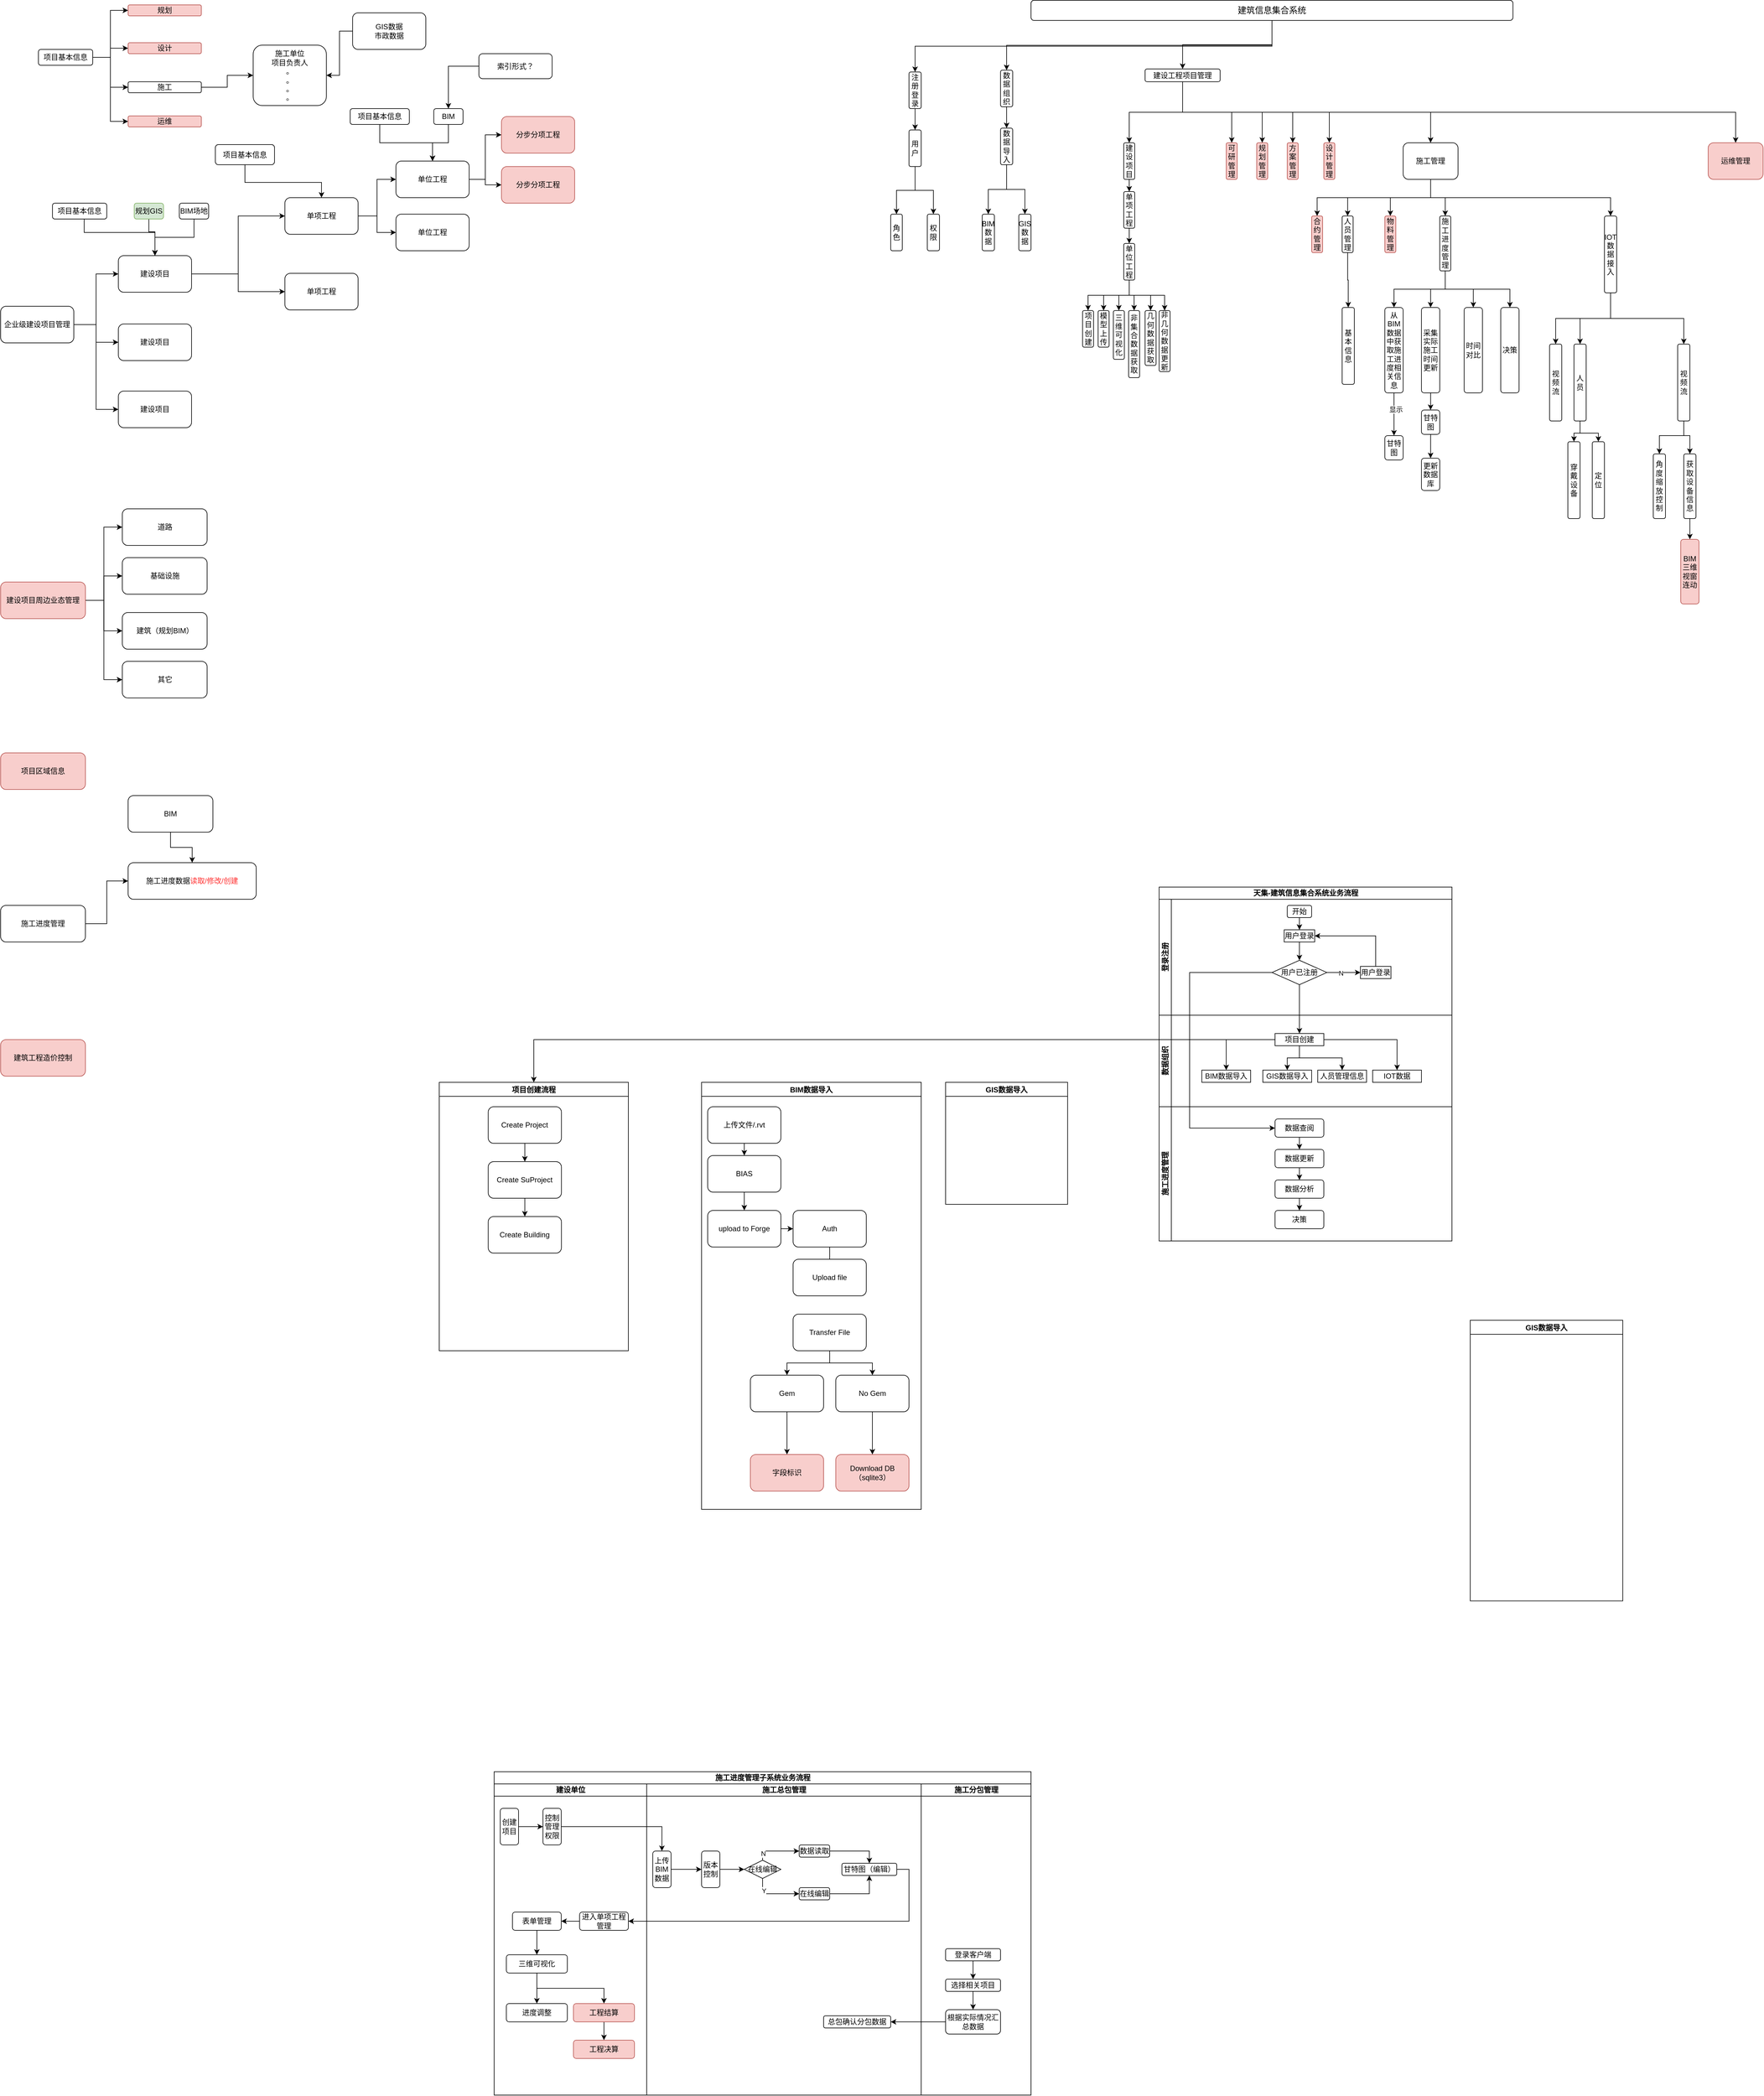 <mxfile version="14.7.0" type="github">
  <diagram id="0LZxZOL5OIN-Ff3b3fZE" name="Page-1">
    <mxGraphModel dx="-10978" dy="1163" grid="1" gridSize="10" guides="0" tooltips="1" connect="1" arrows="1" fold="1" page="0" pageScale="1" pageWidth="827" pageHeight="1169" math="0" shadow="0">
      <root>
        <mxCell id="0" />
        <mxCell id="1" parent="0" />
        <mxCell id="F4ZqBa8maO5opNTSpiYB-1" style="edgeStyle=orthogonalEdgeStyle;rounded=0;orthogonalLoop=1;jettySize=auto;html=1;entryX=0;entryY=0.5;entryDx=0;entryDy=0;" parent="1" source="F4ZqBa8maO5opNTSpiYB-4" target="F4ZqBa8maO5opNTSpiYB-7" edge="1">
          <mxGeometry relative="1" as="geometry" />
        </mxCell>
        <mxCell id="F4ZqBa8maO5opNTSpiYB-2" style="edgeStyle=orthogonalEdgeStyle;rounded=0;orthogonalLoop=1;jettySize=auto;html=1;entryX=0;entryY=0.5;entryDx=0;entryDy=0;" parent="1" source="F4ZqBa8maO5opNTSpiYB-4" target="F4ZqBa8maO5opNTSpiYB-8" edge="1">
          <mxGeometry relative="1" as="geometry" />
        </mxCell>
        <mxCell id="F4ZqBa8maO5opNTSpiYB-3" style="edgeStyle=orthogonalEdgeStyle;rounded=0;orthogonalLoop=1;jettySize=auto;html=1;entryX=0;entryY=0.5;entryDx=0;entryDy=0;" parent="1" source="F4ZqBa8maO5opNTSpiYB-4" target="F4ZqBa8maO5opNTSpiYB-9" edge="1">
          <mxGeometry relative="1" as="geometry" />
        </mxCell>
        <mxCell id="F4ZqBa8maO5opNTSpiYB-4" value="企业级建设项目管理" style="rounded=1;whiteSpace=wrap;html=1;" parent="1" vertex="1">
          <mxGeometry x="12631" y="108" width="120" height="60" as="geometry" />
        </mxCell>
        <mxCell id="F4ZqBa8maO5opNTSpiYB-5" style="edgeStyle=orthogonalEdgeStyle;rounded=0;orthogonalLoop=1;jettySize=auto;html=1;entryX=0;entryY=0.5;entryDx=0;entryDy=0;" parent="1" source="F4ZqBa8maO5opNTSpiYB-7" target="F4ZqBa8maO5opNTSpiYB-12" edge="1">
          <mxGeometry relative="1" as="geometry" />
        </mxCell>
        <mxCell id="F4ZqBa8maO5opNTSpiYB-6" style="edgeStyle=orthogonalEdgeStyle;rounded=0;orthogonalLoop=1;jettySize=auto;html=1;" parent="1" source="F4ZqBa8maO5opNTSpiYB-7" target="F4ZqBa8maO5opNTSpiYB-13" edge="1">
          <mxGeometry relative="1" as="geometry" />
        </mxCell>
        <mxCell id="F4ZqBa8maO5opNTSpiYB-7" value="建设项目" style="rounded=1;whiteSpace=wrap;html=1;" parent="1" vertex="1">
          <mxGeometry x="12824" y="25" width="120" height="60" as="geometry" />
        </mxCell>
        <mxCell id="F4ZqBa8maO5opNTSpiYB-8" value="建设项目" style="rounded=1;whiteSpace=wrap;html=1;" parent="1" vertex="1">
          <mxGeometry x="12824" y="137" width="120" height="60" as="geometry" />
        </mxCell>
        <mxCell id="F4ZqBa8maO5opNTSpiYB-9" value="建设项目" style="rounded=1;whiteSpace=wrap;html=1;" parent="1" vertex="1">
          <mxGeometry x="12824" y="247" width="120" height="60" as="geometry" />
        </mxCell>
        <mxCell id="F4ZqBa8maO5opNTSpiYB-10" style="edgeStyle=orthogonalEdgeStyle;rounded=0;orthogonalLoop=1;jettySize=auto;html=1;entryX=0;entryY=0.5;entryDx=0;entryDy=0;" parent="1" source="F4ZqBa8maO5opNTSpiYB-12" target="F4ZqBa8maO5opNTSpiYB-16" edge="1">
          <mxGeometry relative="1" as="geometry" />
        </mxCell>
        <mxCell id="F4ZqBa8maO5opNTSpiYB-11" style="edgeStyle=orthogonalEdgeStyle;rounded=0;orthogonalLoop=1;jettySize=auto;html=1;" parent="1" source="F4ZqBa8maO5opNTSpiYB-12" target="F4ZqBa8maO5opNTSpiYB-17" edge="1">
          <mxGeometry relative="1" as="geometry" />
        </mxCell>
        <mxCell id="F4ZqBa8maO5opNTSpiYB-12" value="单项工程" style="rounded=1;whiteSpace=wrap;html=1;" parent="1" vertex="1">
          <mxGeometry x="13097" y="-70" width="120" height="60" as="geometry" />
        </mxCell>
        <mxCell id="F4ZqBa8maO5opNTSpiYB-13" value="单项工程" style="rounded=1;whiteSpace=wrap;html=1;" parent="1" vertex="1">
          <mxGeometry x="13097" y="54" width="120" height="60" as="geometry" />
        </mxCell>
        <mxCell id="F4ZqBa8maO5opNTSpiYB-14" style="edgeStyle=orthogonalEdgeStyle;rounded=0;orthogonalLoop=1;jettySize=auto;html=1;entryX=0;entryY=0.5;entryDx=0;entryDy=0;" parent="1" source="F4ZqBa8maO5opNTSpiYB-16" target="F4ZqBa8maO5opNTSpiYB-18" edge="1">
          <mxGeometry relative="1" as="geometry" />
        </mxCell>
        <mxCell id="F4ZqBa8maO5opNTSpiYB-15" style="edgeStyle=orthogonalEdgeStyle;rounded=0;orthogonalLoop=1;jettySize=auto;html=1;" parent="1" source="F4ZqBa8maO5opNTSpiYB-16" target="F4ZqBa8maO5opNTSpiYB-19" edge="1">
          <mxGeometry relative="1" as="geometry" />
        </mxCell>
        <mxCell id="F4ZqBa8maO5opNTSpiYB-16" value="单位工程" style="rounded=1;whiteSpace=wrap;html=1;" parent="1" vertex="1">
          <mxGeometry x="13279" y="-130" width="120" height="60" as="geometry" />
        </mxCell>
        <mxCell id="F4ZqBa8maO5opNTSpiYB-17" value="单位工程" style="rounded=1;whiteSpace=wrap;html=1;" parent="1" vertex="1">
          <mxGeometry x="13279" y="-43" width="120" height="60" as="geometry" />
        </mxCell>
        <mxCell id="F4ZqBa8maO5opNTSpiYB-18" value="分步分项工程" style="rounded=1;whiteSpace=wrap;html=1;fillColor=#f8cecc;strokeColor=#b85450;" parent="1" vertex="1">
          <mxGeometry x="13452" y="-203" width="120" height="60" as="geometry" />
        </mxCell>
        <mxCell id="F4ZqBa8maO5opNTSpiYB-19" value="分步分项工程" style="rounded=1;whiteSpace=wrap;html=1;fillColor=#f8cecc;strokeColor=#b85450;" parent="1" vertex="1">
          <mxGeometry x="13452" y="-121" width="120" height="60" as="geometry" />
        </mxCell>
        <mxCell id="F4ZqBa8maO5opNTSpiYB-20" style="edgeStyle=orthogonalEdgeStyle;rounded=0;orthogonalLoop=1;jettySize=auto;html=1;" parent="1" source="F4ZqBa8maO5opNTSpiYB-21" target="F4ZqBa8maO5opNTSpiYB-7" edge="1">
          <mxGeometry relative="1" as="geometry">
            <Array as="points">
              <mxPoint x="12768" y="-13" />
              <mxPoint x="12884" y="-13" />
            </Array>
          </mxGeometry>
        </mxCell>
        <mxCell id="F4ZqBa8maO5opNTSpiYB-21" value="&lt;div&gt;项目基本信息&lt;/div&gt;" style="rounded=1;whiteSpace=wrap;html=1;" parent="1" vertex="1">
          <mxGeometry x="12716" y="-61" width="89" height="26" as="geometry" />
        </mxCell>
        <mxCell id="F4ZqBa8maO5opNTSpiYB-22" style="edgeStyle=orthogonalEdgeStyle;rounded=0;orthogonalLoop=1;jettySize=auto;html=1;" parent="1" source="F4ZqBa8maO5opNTSpiYB-23" target="F4ZqBa8maO5opNTSpiYB-12" edge="1">
          <mxGeometry relative="1" as="geometry">
            <Array as="points">
              <mxPoint x="13032" y="-95" />
              <mxPoint x="13157" y="-95" />
            </Array>
          </mxGeometry>
        </mxCell>
        <mxCell id="F4ZqBa8maO5opNTSpiYB-23" value="&lt;div&gt;项目基本信息&lt;/div&gt;" style="rounded=1;whiteSpace=wrap;html=1;" parent="1" vertex="1">
          <mxGeometry x="12983" y="-157" width="97" height="33" as="geometry" />
        </mxCell>
        <mxCell id="F4ZqBa8maO5opNTSpiYB-24" style="edgeStyle=orthogonalEdgeStyle;rounded=0;orthogonalLoop=1;jettySize=auto;html=1;" parent="1" source="F4ZqBa8maO5opNTSpiYB-25" target="F4ZqBa8maO5opNTSpiYB-7" edge="1">
          <mxGeometry relative="1" as="geometry">
            <Array as="points">
              <mxPoint x="12874" y="-14" />
              <mxPoint x="12884" y="-14" />
            </Array>
          </mxGeometry>
        </mxCell>
        <mxCell id="F4ZqBa8maO5opNTSpiYB-25" value="规划GIS" style="rounded=1;whiteSpace=wrap;html=1;fillColor=#d5e8d4;strokeColor=#82b366;" parent="1" vertex="1">
          <mxGeometry x="12850" y="-61" width="48" height="26" as="geometry" />
        </mxCell>
        <mxCell id="F4ZqBa8maO5opNTSpiYB-26" style="edgeStyle=orthogonalEdgeStyle;rounded=0;orthogonalLoop=1;jettySize=auto;html=1;entryX=0.5;entryY=0;entryDx=0;entryDy=0;" parent="1" source="F4ZqBa8maO5opNTSpiYB-27" target="F4ZqBa8maO5opNTSpiYB-7" edge="1">
          <mxGeometry relative="1" as="geometry" />
        </mxCell>
        <mxCell id="F4ZqBa8maO5opNTSpiYB-27" value="BIM场地" style="rounded=1;whiteSpace=wrap;html=1;" parent="1" vertex="1">
          <mxGeometry x="12924" y="-61" width="48" height="26" as="geometry" />
        </mxCell>
        <mxCell id="F4ZqBa8maO5opNTSpiYB-28" style="edgeStyle=orthogonalEdgeStyle;rounded=0;orthogonalLoop=1;jettySize=auto;html=1;" parent="1" source="F4ZqBa8maO5opNTSpiYB-29" target="F4ZqBa8maO5opNTSpiYB-16" edge="1">
          <mxGeometry relative="1" as="geometry" />
        </mxCell>
        <mxCell id="F4ZqBa8maO5opNTSpiYB-29" value="&lt;div&gt;项目基本信息&lt;/div&gt;" style="rounded=1;whiteSpace=wrap;html=1;" parent="1" vertex="1">
          <mxGeometry x="13204" y="-216" width="97" height="26" as="geometry" />
        </mxCell>
        <mxCell id="F4ZqBa8maO5opNTSpiYB-30" style="edgeStyle=orthogonalEdgeStyle;rounded=0;orthogonalLoop=1;jettySize=auto;html=1;" parent="1" source="F4ZqBa8maO5opNTSpiYB-31" target="F4ZqBa8maO5opNTSpiYB-16" edge="1">
          <mxGeometry relative="1" as="geometry" />
        </mxCell>
        <mxCell id="F4ZqBa8maO5opNTSpiYB-31" value="BIM" style="rounded=1;whiteSpace=wrap;html=1;" parent="1" vertex="1">
          <mxGeometry x="13341" y="-216" width="48" height="26" as="geometry" />
        </mxCell>
        <mxCell id="F4ZqBa8maO5opNTSpiYB-32" style="edgeStyle=orthogonalEdgeStyle;rounded=0;orthogonalLoop=1;jettySize=auto;html=1;entryX=0;entryY=0.5;entryDx=0;entryDy=0;" parent="1" source="F4ZqBa8maO5opNTSpiYB-36" target="F4ZqBa8maO5opNTSpiYB-37" edge="1">
          <mxGeometry relative="1" as="geometry" />
        </mxCell>
        <mxCell id="F4ZqBa8maO5opNTSpiYB-33" style="edgeStyle=orthogonalEdgeStyle;rounded=0;orthogonalLoop=1;jettySize=auto;html=1;" parent="1" source="F4ZqBa8maO5opNTSpiYB-36" target="F4ZqBa8maO5opNTSpiYB-38" edge="1">
          <mxGeometry relative="1" as="geometry" />
        </mxCell>
        <mxCell id="F4ZqBa8maO5opNTSpiYB-34" style="edgeStyle=orthogonalEdgeStyle;rounded=0;orthogonalLoop=1;jettySize=auto;html=1;entryX=0;entryY=0.5;entryDx=0;entryDy=0;" parent="1" source="F4ZqBa8maO5opNTSpiYB-36" target="F4ZqBa8maO5opNTSpiYB-40" edge="1">
          <mxGeometry relative="1" as="geometry" />
        </mxCell>
        <mxCell id="F4ZqBa8maO5opNTSpiYB-35" style="edgeStyle=orthogonalEdgeStyle;rounded=0;orthogonalLoop=1;jettySize=auto;html=1;entryX=0;entryY=0.5;entryDx=0;entryDy=0;" parent="1" source="F4ZqBa8maO5opNTSpiYB-36" target="F4ZqBa8maO5opNTSpiYB-41" edge="1">
          <mxGeometry relative="1" as="geometry" />
        </mxCell>
        <mxCell id="F4ZqBa8maO5opNTSpiYB-36" value="&lt;div&gt;项目基本信息&lt;/div&gt;" style="rounded=1;whiteSpace=wrap;html=1;" parent="1" vertex="1">
          <mxGeometry x="12693" y="-313" width="89" height="26" as="geometry" />
        </mxCell>
        <mxCell id="F4ZqBa8maO5opNTSpiYB-37" value="规划" style="rounded=1;whiteSpace=wrap;html=1;fillColor=#f8cecc;strokeColor=#b85450;" parent="1" vertex="1">
          <mxGeometry x="12840" y="-386" width="120" height="18" as="geometry" />
        </mxCell>
        <mxCell id="F4ZqBa8maO5opNTSpiYB-38" value="设计" style="rounded=1;whiteSpace=wrap;html=1;fillColor=#f8cecc;strokeColor=#b85450;" parent="1" vertex="1">
          <mxGeometry x="12840" y="-324" width="120" height="18" as="geometry" />
        </mxCell>
        <mxCell id="F4ZqBa8maO5opNTSpiYB-39" style="edgeStyle=orthogonalEdgeStyle;rounded=0;orthogonalLoop=1;jettySize=auto;html=1;" parent="1" source="F4ZqBa8maO5opNTSpiYB-40" target="F4ZqBa8maO5opNTSpiYB-42" edge="1">
          <mxGeometry relative="1" as="geometry" />
        </mxCell>
        <mxCell id="F4ZqBa8maO5opNTSpiYB-40" value="施工" style="rounded=1;whiteSpace=wrap;html=1;" parent="1" vertex="1">
          <mxGeometry x="12840" y="-260" width="120" height="18" as="geometry" />
        </mxCell>
        <mxCell id="F4ZqBa8maO5opNTSpiYB-41" value="运维" style="rounded=1;whiteSpace=wrap;html=1;fillColor=#f8cecc;strokeColor=#b85450;" parent="1" vertex="1">
          <mxGeometry x="12840" y="-204" width="120" height="18" as="geometry" />
        </mxCell>
        <mxCell id="F4ZqBa8maO5opNTSpiYB-42" value="&lt;div&gt;施工单位&lt;/div&gt;&lt;div&gt;项目负责人&lt;/div&gt;&lt;div&gt;。&lt;/div&gt;&lt;div&gt;。&lt;/div&gt;&lt;div&gt;。&lt;/div&gt;&lt;div&gt;。&lt;br&gt;&lt;/div&gt;" style="rounded=1;whiteSpace=wrap;html=1;" parent="1" vertex="1">
          <mxGeometry x="13045" y="-320" width="120" height="99" as="geometry" />
        </mxCell>
        <mxCell id="F4ZqBa8maO5opNTSpiYB-43" style="edgeStyle=orthogonalEdgeStyle;rounded=0;orthogonalLoop=1;jettySize=auto;html=1;" parent="1" source="F4ZqBa8maO5opNTSpiYB-44" target="F4ZqBa8maO5opNTSpiYB-42" edge="1">
          <mxGeometry relative="1" as="geometry" />
        </mxCell>
        <mxCell id="F4ZqBa8maO5opNTSpiYB-44" value="&lt;div&gt;GIS数据&lt;/div&gt;&lt;div&gt;市政数据&lt;br&gt;&lt;/div&gt;" style="rounded=1;whiteSpace=wrap;html=1;" parent="1" vertex="1">
          <mxGeometry x="13208" y="-373" width="120" height="60" as="geometry" />
        </mxCell>
        <mxCell id="F4ZqBa8maO5opNTSpiYB-45" style="edgeStyle=orthogonalEdgeStyle;rounded=0;orthogonalLoop=1;jettySize=auto;html=1;" parent="1" source="F4ZqBa8maO5opNTSpiYB-46" target="F4ZqBa8maO5opNTSpiYB-31" edge="1">
          <mxGeometry relative="1" as="geometry" />
        </mxCell>
        <mxCell id="F4ZqBa8maO5opNTSpiYB-46" value="索引形式？" style="rounded=1;whiteSpace=wrap;html=1;" parent="1" vertex="1">
          <mxGeometry x="13415" y="-306" width="120" height="41" as="geometry" />
        </mxCell>
        <mxCell id="F4ZqBa8maO5opNTSpiYB-49" style="edgeStyle=orthogonalEdgeStyle;rounded=0;orthogonalLoop=1;jettySize=auto;html=1;entryX=0;entryY=0.5;entryDx=0;entryDy=0;" parent="1" source="F4ZqBa8maO5opNTSpiYB-47" target="F4ZqBa8maO5opNTSpiYB-48" edge="1">
          <mxGeometry relative="1" as="geometry" />
        </mxCell>
        <mxCell id="F4ZqBa8maO5opNTSpiYB-51" style="edgeStyle=orthogonalEdgeStyle;rounded=0;orthogonalLoop=1;jettySize=auto;html=1;" parent="1" source="F4ZqBa8maO5opNTSpiYB-47" target="F4ZqBa8maO5opNTSpiYB-50" edge="1">
          <mxGeometry relative="1" as="geometry" />
        </mxCell>
        <mxCell id="F4ZqBa8maO5opNTSpiYB-53" style="edgeStyle=orthogonalEdgeStyle;rounded=0;orthogonalLoop=1;jettySize=auto;html=1;" parent="1" source="F4ZqBa8maO5opNTSpiYB-47" target="F4ZqBa8maO5opNTSpiYB-52" edge="1">
          <mxGeometry relative="1" as="geometry" />
        </mxCell>
        <mxCell id="F4ZqBa8maO5opNTSpiYB-55" style="edgeStyle=orthogonalEdgeStyle;rounded=0;orthogonalLoop=1;jettySize=auto;html=1;entryX=0;entryY=0.5;entryDx=0;entryDy=0;" parent="1" source="F4ZqBa8maO5opNTSpiYB-47" target="F4ZqBa8maO5opNTSpiYB-54" edge="1">
          <mxGeometry relative="1" as="geometry" />
        </mxCell>
        <mxCell id="F4ZqBa8maO5opNTSpiYB-47" value="建设项目周边业态管理" style="rounded=1;whiteSpace=wrap;html=1;fillColor=#f8cecc;strokeColor=#b85450;" parent="1" vertex="1">
          <mxGeometry x="12631" y="560" width="139" height="60" as="geometry" />
        </mxCell>
        <mxCell id="F4ZqBa8maO5opNTSpiYB-48" value="道路" style="rounded=1;whiteSpace=wrap;html=1;" parent="1" vertex="1">
          <mxGeometry x="12830.5" y="440" width="139" height="60" as="geometry" />
        </mxCell>
        <mxCell id="F4ZqBa8maO5opNTSpiYB-50" value="基础设施" style="rounded=1;whiteSpace=wrap;html=1;" parent="1" vertex="1">
          <mxGeometry x="12830.5" y="520" width="139" height="60" as="geometry" />
        </mxCell>
        <mxCell id="F4ZqBa8maO5opNTSpiYB-52" value="建筑（规划BIM）" style="rounded=1;whiteSpace=wrap;html=1;" parent="1" vertex="1">
          <mxGeometry x="12830.5" y="610" width="139" height="60" as="geometry" />
        </mxCell>
        <mxCell id="F4ZqBa8maO5opNTSpiYB-54" value="其它" style="rounded=1;whiteSpace=wrap;html=1;" parent="1" vertex="1">
          <mxGeometry x="12830.5" y="690" width="139" height="60" as="geometry" />
        </mxCell>
        <mxCell id="F4ZqBa8maO5opNTSpiYB-56" value="项目区域信息" style="rounded=1;whiteSpace=wrap;html=1;fillColor=#f8cecc;strokeColor=#b85450;" parent="1" vertex="1">
          <mxGeometry x="12631" y="840" width="139" height="60" as="geometry" />
        </mxCell>
        <mxCell id="F4ZqBa8maO5opNTSpiYB-62" style="edgeStyle=orthogonalEdgeStyle;rounded=0;orthogonalLoop=1;jettySize=auto;html=1;entryX=0;entryY=0.5;entryDx=0;entryDy=0;" parent="1" source="F4ZqBa8maO5opNTSpiYB-57" target="F4ZqBa8maO5opNTSpiYB-59" edge="1">
          <mxGeometry relative="1" as="geometry" />
        </mxCell>
        <mxCell id="F4ZqBa8maO5opNTSpiYB-57" value="施工进度管理" style="rounded=1;whiteSpace=wrap;html=1;" parent="1" vertex="1">
          <mxGeometry x="12631" y="1090" width="139" height="60" as="geometry" />
        </mxCell>
        <mxCell id="F4ZqBa8maO5opNTSpiYB-58" value="建筑工程造价控制" style="rounded=1;whiteSpace=wrap;html=1;fillColor=#f8cecc;strokeColor=#b85450;" parent="1" vertex="1">
          <mxGeometry x="12631" y="1310" width="139" height="60" as="geometry" />
        </mxCell>
        <mxCell id="F4ZqBa8maO5opNTSpiYB-59" value="施工进度数据&lt;font color=&quot;#FF3333&quot;&gt;读取/修改/创建&lt;/font&gt;" style="rounded=1;whiteSpace=wrap;html=1;" parent="1" vertex="1">
          <mxGeometry x="12840" y="1020" width="210" height="60" as="geometry" />
        </mxCell>
        <mxCell id="F4ZqBa8maO5opNTSpiYB-61" style="edgeStyle=orthogonalEdgeStyle;rounded=0;orthogonalLoop=1;jettySize=auto;html=1;" parent="1" source="F4ZqBa8maO5opNTSpiYB-60" target="F4ZqBa8maO5opNTSpiYB-59" edge="1">
          <mxGeometry relative="1" as="geometry" />
        </mxCell>
        <mxCell id="F4ZqBa8maO5opNTSpiYB-60" value="BIM" style="rounded=1;whiteSpace=wrap;html=1;" parent="1" vertex="1">
          <mxGeometry x="12840" y="910" width="139" height="60" as="geometry" />
        </mxCell>
        <mxCell id="EDLGChRiIiCTgM2huDiG-85" style="edgeStyle=orthogonalEdgeStyle;rounded=0;orthogonalLoop=1;jettySize=auto;html=1;exitX=0.5;exitY=1;exitDx=0;exitDy=0;" parent="1" source="EDLGChRiIiCTgM2huDiG-1" target="EDLGChRiIiCTgM2huDiG-2" edge="1">
          <mxGeometry relative="1" as="geometry" />
        </mxCell>
        <mxCell id="EDLGChRiIiCTgM2huDiG-86" style="edgeStyle=orthogonalEdgeStyle;rounded=0;orthogonalLoop=1;jettySize=auto;html=1;entryX=0.5;entryY=0;entryDx=0;entryDy=0;" parent="1" source="EDLGChRiIiCTgM2huDiG-1" target="EDLGChRiIiCTgM2huDiG-17" edge="1">
          <mxGeometry relative="1" as="geometry" />
        </mxCell>
        <mxCell id="EDLGChRiIiCTgM2huDiG-120" style="edgeStyle=orthogonalEdgeStyle;rounded=0;orthogonalLoop=1;jettySize=auto;html=1;exitX=0.5;exitY=1;exitDx=0;exitDy=0;" parent="1" source="EDLGChRiIiCTgM2huDiG-1" target="EDLGChRiIiCTgM2huDiG-9" edge="1">
          <mxGeometry relative="1" as="geometry" />
        </mxCell>
        <mxCell id="EDLGChRiIiCTgM2huDiG-1" value="&lt;span style=&quot;font-size: 10.5pt&quot;&gt;建筑信息集合系统&lt;/span&gt;" style="rounded=1;whiteSpace=wrap;html=1;" parent="1" vertex="1">
          <mxGeometry x="14320" y="-393.5" width="790" height="33" as="geometry" />
        </mxCell>
        <mxCell id="EDLGChRiIiCTgM2huDiG-6" style="edgeStyle=orthogonalEdgeStyle;rounded=0;orthogonalLoop=1;jettySize=auto;html=1;entryX=0.5;entryY=0;entryDx=0;entryDy=0;" parent="1" source="EDLGChRiIiCTgM2huDiG-2" target="EDLGChRiIiCTgM2huDiG-3" edge="1">
          <mxGeometry relative="1" as="geometry" />
        </mxCell>
        <mxCell id="EDLGChRiIiCTgM2huDiG-2" value="注册登录" style="rounded=1;whiteSpace=wrap;html=1;" parent="1" vertex="1">
          <mxGeometry x="14120" y="-276" width="20" height="60" as="geometry" />
        </mxCell>
        <mxCell id="EDLGChRiIiCTgM2huDiG-7" style="edgeStyle=orthogonalEdgeStyle;rounded=0;orthogonalLoop=1;jettySize=auto;html=1;entryX=0.5;entryY=0;entryDx=0;entryDy=0;exitX=0.5;exitY=1;exitDx=0;exitDy=0;" parent="1" source="EDLGChRiIiCTgM2huDiG-3" target="EDLGChRiIiCTgM2huDiG-5" edge="1">
          <mxGeometry relative="1" as="geometry" />
        </mxCell>
        <mxCell id="EDLGChRiIiCTgM2huDiG-8" style="edgeStyle=orthogonalEdgeStyle;rounded=0;orthogonalLoop=1;jettySize=auto;html=1;exitX=0.5;exitY=1;exitDx=0;exitDy=0;" parent="1" source="EDLGChRiIiCTgM2huDiG-3" target="EDLGChRiIiCTgM2huDiG-4" edge="1">
          <mxGeometry relative="1" as="geometry" />
        </mxCell>
        <mxCell id="EDLGChRiIiCTgM2huDiG-3" value="用户" style="rounded=1;whiteSpace=wrap;html=1;" parent="1" vertex="1">
          <mxGeometry x="14120" y="-181" width="20" height="60" as="geometry" />
        </mxCell>
        <mxCell id="EDLGChRiIiCTgM2huDiG-4" value="角色" style="rounded=1;whiteSpace=wrap;html=1;" parent="1" vertex="1">
          <mxGeometry x="14090" y="-43" width="19" height="60" as="geometry" />
        </mxCell>
        <mxCell id="EDLGChRiIiCTgM2huDiG-5" value="权限" style="rounded=1;whiteSpace=wrap;html=1;" parent="1" vertex="1">
          <mxGeometry x="14150" y="-43" width="20" height="60" as="geometry" />
        </mxCell>
        <mxCell id="EDLGChRiIiCTgM2huDiG-12" style="edgeStyle=orthogonalEdgeStyle;rounded=0;orthogonalLoop=1;jettySize=auto;html=1;" parent="1" source="EDLGChRiIiCTgM2huDiG-9" target="EDLGChRiIiCTgM2huDiG-10" edge="1">
          <mxGeometry relative="1" as="geometry" />
        </mxCell>
        <mxCell id="EDLGChRiIiCTgM2huDiG-9" value="数据组织" style="rounded=1;whiteSpace=wrap;html=1;" parent="1" vertex="1">
          <mxGeometry x="14270" y="-279" width="20" height="60" as="geometry" />
        </mxCell>
        <mxCell id="EDLGChRiIiCTgM2huDiG-14" style="edgeStyle=orthogonalEdgeStyle;rounded=0;orthogonalLoop=1;jettySize=auto;html=1;entryX=0.5;entryY=0;entryDx=0;entryDy=0;exitX=0.5;exitY=1;exitDx=0;exitDy=0;" parent="1" source="EDLGChRiIiCTgM2huDiG-10" target="EDLGChRiIiCTgM2huDiG-13" edge="1">
          <mxGeometry relative="1" as="geometry" />
        </mxCell>
        <mxCell id="EDLGChRiIiCTgM2huDiG-16" style="edgeStyle=orthogonalEdgeStyle;rounded=0;orthogonalLoop=1;jettySize=auto;html=1;entryX=0.5;entryY=0;entryDx=0;entryDy=0;exitX=0.5;exitY=1;exitDx=0;exitDy=0;" parent="1" source="EDLGChRiIiCTgM2huDiG-10" target="EDLGChRiIiCTgM2huDiG-15" edge="1">
          <mxGeometry relative="1" as="geometry" />
        </mxCell>
        <mxCell id="EDLGChRiIiCTgM2huDiG-10" value="数据导入" style="rounded=1;whiteSpace=wrap;html=1;" parent="1" vertex="1">
          <mxGeometry x="14270" y="-184" width="20" height="60" as="geometry" />
        </mxCell>
        <mxCell id="EDLGChRiIiCTgM2huDiG-13" value="BIM数据" style="rounded=1;whiteSpace=wrap;html=1;" parent="1" vertex="1">
          <mxGeometry x="14240" y="-43" width="20" height="60" as="geometry" />
        </mxCell>
        <mxCell id="EDLGChRiIiCTgM2huDiG-15" value="GIS数据" style="rounded=1;whiteSpace=wrap;html=1;" parent="1" vertex="1">
          <mxGeometry x="14300" y="-43" width="20" height="60" as="geometry" />
        </mxCell>
        <mxCell id="EDLGChRiIiCTgM2huDiG-19" style="edgeStyle=orthogonalEdgeStyle;rounded=0;orthogonalLoop=1;jettySize=auto;html=1;entryX=0.5;entryY=0;entryDx=0;entryDy=0;exitX=0.5;exitY=1;exitDx=0;exitDy=0;" parent="1" source="EDLGChRiIiCTgM2huDiG-17" target="EDLGChRiIiCTgM2huDiG-18" edge="1">
          <mxGeometry relative="1" as="geometry" />
        </mxCell>
        <mxCell id="EDLGChRiIiCTgM2huDiG-88" style="edgeStyle=orthogonalEdgeStyle;rounded=0;orthogonalLoop=1;jettySize=auto;html=1;exitX=0.5;exitY=1;exitDx=0;exitDy=0;" parent="1" source="EDLGChRiIiCTgM2huDiG-17" target="EDLGChRiIiCTgM2huDiG-87" edge="1">
          <mxGeometry relative="1" as="geometry" />
        </mxCell>
        <mxCell id="EDLGChRiIiCTgM2huDiG-115" style="edgeStyle=orthogonalEdgeStyle;rounded=0;orthogonalLoop=1;jettySize=auto;html=1;exitX=0.5;exitY=1;exitDx=0;exitDy=0;" parent="1" source="EDLGChRiIiCTgM2huDiG-17" target="EDLGChRiIiCTgM2huDiG-92" edge="1">
          <mxGeometry relative="1" as="geometry" />
        </mxCell>
        <mxCell id="EDLGChRiIiCTgM2huDiG-116" style="edgeStyle=orthogonalEdgeStyle;rounded=0;orthogonalLoop=1;jettySize=auto;html=1;exitX=0.5;exitY=1;exitDx=0;exitDy=0;" parent="1" source="EDLGChRiIiCTgM2huDiG-17" target="EDLGChRiIiCTgM2huDiG-93" edge="1">
          <mxGeometry relative="1" as="geometry" />
        </mxCell>
        <mxCell id="EDLGChRiIiCTgM2huDiG-117" style="edgeStyle=orthogonalEdgeStyle;rounded=0;orthogonalLoop=1;jettySize=auto;html=1;exitX=0.5;exitY=1;exitDx=0;exitDy=0;" parent="1" source="EDLGChRiIiCTgM2huDiG-17" target="EDLGChRiIiCTgM2huDiG-97" edge="1">
          <mxGeometry relative="1" as="geometry" />
        </mxCell>
        <mxCell id="EDLGChRiIiCTgM2huDiG-119" style="edgeStyle=orthogonalEdgeStyle;rounded=0;orthogonalLoop=1;jettySize=auto;html=1;exitX=0.5;exitY=1;exitDx=0;exitDy=0;" parent="1" source="EDLGChRiIiCTgM2huDiG-17" target="EDLGChRiIiCTgM2huDiG-38" edge="1">
          <mxGeometry relative="1" as="geometry" />
        </mxCell>
        <mxCell id="EDLGChRiIiCTgM2huDiG-122" style="edgeStyle=orthogonalEdgeStyle;rounded=0;orthogonalLoop=1;jettySize=auto;html=1;exitX=0.5;exitY=1;exitDx=0;exitDy=0;" parent="1" source="EDLGChRiIiCTgM2huDiG-17" target="EDLGChRiIiCTgM2huDiG-121" edge="1">
          <mxGeometry relative="1" as="geometry" />
        </mxCell>
        <mxCell id="EDLGChRiIiCTgM2huDiG-17" value="建设工程项目管理" style="rounded=1;whiteSpace=wrap;html=1;" parent="1" vertex="1">
          <mxGeometry x="14507" y="-281" width="123" height="21" as="geometry" />
        </mxCell>
        <mxCell id="EDLGChRiIiCTgM2huDiG-21" style="edgeStyle=orthogonalEdgeStyle;rounded=0;orthogonalLoop=1;jettySize=auto;html=1;" parent="1" source="EDLGChRiIiCTgM2huDiG-18" target="EDLGChRiIiCTgM2huDiG-20" edge="1">
          <mxGeometry relative="1" as="geometry" />
        </mxCell>
        <mxCell id="EDLGChRiIiCTgM2huDiG-18" value="建设项目" style="rounded=1;whiteSpace=wrap;html=1;" parent="1" vertex="1">
          <mxGeometry x="14472" y="-160" width="18" height="60" as="geometry" />
        </mxCell>
        <mxCell id="EDLGChRiIiCTgM2huDiG-23" style="edgeStyle=orthogonalEdgeStyle;rounded=0;orthogonalLoop=1;jettySize=auto;html=1;" parent="1" source="EDLGChRiIiCTgM2huDiG-20" target="EDLGChRiIiCTgM2huDiG-22" edge="1">
          <mxGeometry relative="1" as="geometry" />
        </mxCell>
        <mxCell id="EDLGChRiIiCTgM2huDiG-20" value="单项工程" style="rounded=1;whiteSpace=wrap;html=1;" parent="1" vertex="1">
          <mxGeometry x="14472" y="-80" width="18" height="60" as="geometry" />
        </mxCell>
        <mxCell id="EDLGChRiIiCTgM2huDiG-26" style="edgeStyle=orthogonalEdgeStyle;rounded=0;orthogonalLoop=1;jettySize=auto;html=1;entryX=0.5;entryY=0;entryDx=0;entryDy=0;exitX=0.5;exitY=1;exitDx=0;exitDy=0;" parent="1" source="EDLGChRiIiCTgM2huDiG-22" target="EDLGChRiIiCTgM2huDiG-24" edge="1">
          <mxGeometry relative="1" as="geometry" />
        </mxCell>
        <mxCell id="EDLGChRiIiCTgM2huDiG-32" style="edgeStyle=orthogonalEdgeStyle;rounded=0;orthogonalLoop=1;jettySize=auto;html=1;exitX=0.5;exitY=1;exitDx=0;exitDy=0;" parent="1" source="EDLGChRiIiCTgM2huDiG-22" target="EDLGChRiIiCTgM2huDiG-27" edge="1">
          <mxGeometry relative="1" as="geometry" />
        </mxCell>
        <mxCell id="EDLGChRiIiCTgM2huDiG-33" style="edgeStyle=orthogonalEdgeStyle;rounded=0;orthogonalLoop=1;jettySize=auto;html=1;entryX=0.5;entryY=0;entryDx=0;entryDy=0;" parent="1" source="EDLGChRiIiCTgM2huDiG-22" target="EDLGChRiIiCTgM2huDiG-28" edge="1">
          <mxGeometry relative="1" as="geometry" />
        </mxCell>
        <mxCell id="EDLGChRiIiCTgM2huDiG-34" style="edgeStyle=orthogonalEdgeStyle;rounded=0;orthogonalLoop=1;jettySize=auto;html=1;" parent="1" source="EDLGChRiIiCTgM2huDiG-22" target="EDLGChRiIiCTgM2huDiG-29" edge="1">
          <mxGeometry relative="1" as="geometry" />
        </mxCell>
        <mxCell id="EDLGChRiIiCTgM2huDiG-35" style="edgeStyle=orthogonalEdgeStyle;rounded=0;orthogonalLoop=1;jettySize=auto;html=1;entryX=0.5;entryY=0;entryDx=0;entryDy=0;exitX=0.5;exitY=1;exitDx=0;exitDy=0;" parent="1" source="EDLGChRiIiCTgM2huDiG-22" target="EDLGChRiIiCTgM2huDiG-30" edge="1">
          <mxGeometry relative="1" as="geometry" />
        </mxCell>
        <mxCell id="EDLGChRiIiCTgM2huDiG-36" style="edgeStyle=orthogonalEdgeStyle;rounded=0;orthogonalLoop=1;jettySize=auto;html=1;entryX=0.5;entryY=0;entryDx=0;entryDy=0;exitX=0.5;exitY=1;exitDx=0;exitDy=0;" parent="1" source="EDLGChRiIiCTgM2huDiG-22" target="EDLGChRiIiCTgM2huDiG-31" edge="1">
          <mxGeometry relative="1" as="geometry">
            <mxPoint x="14481" y="65" as="sourcePoint" />
          </mxGeometry>
        </mxCell>
        <mxCell id="EDLGChRiIiCTgM2huDiG-22" value="单位工程" style="rounded=1;whiteSpace=wrap;html=1;" parent="1" vertex="1">
          <mxGeometry x="14472" y="5" width="18" height="60" as="geometry" />
        </mxCell>
        <mxCell id="EDLGChRiIiCTgM2huDiG-24" value="项目创建" style="rounded=1;whiteSpace=wrap;html=1;" parent="1" vertex="1">
          <mxGeometry x="14404.5" y="115" width="18" height="60" as="geometry" />
        </mxCell>
        <mxCell id="EDLGChRiIiCTgM2huDiG-27" value="模型上传" style="rounded=1;whiteSpace=wrap;html=1;" parent="1" vertex="1">
          <mxGeometry x="14430" y="115" width="18" height="60" as="geometry" />
        </mxCell>
        <mxCell id="EDLGChRiIiCTgM2huDiG-28" value="三维可视化" style="rounded=1;whiteSpace=wrap;html=1;" parent="1" vertex="1">
          <mxGeometry x="14455" y="115" width="18" height="80" as="geometry" />
        </mxCell>
        <mxCell id="EDLGChRiIiCTgM2huDiG-29" value="非集合数据获取" style="rounded=1;whiteSpace=wrap;html=1;" parent="1" vertex="1">
          <mxGeometry x="14480" y="115" width="18" height="110" as="geometry" />
        </mxCell>
        <mxCell id="EDLGChRiIiCTgM2huDiG-30" value="几何数据获取" style="rounded=1;whiteSpace=wrap;html=1;" parent="1" vertex="1">
          <mxGeometry x="14507" y="115" width="18" height="90" as="geometry" />
        </mxCell>
        <mxCell id="EDLGChRiIiCTgM2huDiG-31" value="非几何数据更新" style="rounded=1;whiteSpace=wrap;html=1;" parent="1" vertex="1">
          <mxGeometry x="14530" y="115" width="18" height="100" as="geometry" />
        </mxCell>
        <mxCell id="EDLGChRiIiCTgM2huDiG-110" style="edgeStyle=orthogonalEdgeStyle;rounded=0;orthogonalLoop=1;jettySize=auto;html=1;exitX=0.5;exitY=1;exitDx=0;exitDy=0;" parent="1" source="EDLGChRiIiCTgM2huDiG-38" target="EDLGChRiIiCTgM2huDiG-94" edge="1">
          <mxGeometry relative="1" as="geometry" />
        </mxCell>
        <mxCell id="EDLGChRiIiCTgM2huDiG-111" style="edgeStyle=orthogonalEdgeStyle;rounded=0;orthogonalLoop=1;jettySize=auto;html=1;exitX=0.5;exitY=1;exitDx=0;exitDy=0;" parent="1" source="EDLGChRiIiCTgM2huDiG-38" target="EDLGChRiIiCTgM2huDiG-98" edge="1">
          <mxGeometry relative="1" as="geometry" />
        </mxCell>
        <mxCell id="EDLGChRiIiCTgM2huDiG-112" style="edgeStyle=orthogonalEdgeStyle;rounded=0;orthogonalLoop=1;jettySize=auto;html=1;exitX=0.5;exitY=1;exitDx=0;exitDy=0;" parent="1" source="EDLGChRiIiCTgM2huDiG-38" target="EDLGChRiIiCTgM2huDiG-99" edge="1">
          <mxGeometry relative="1" as="geometry" />
        </mxCell>
        <mxCell id="EDLGChRiIiCTgM2huDiG-113" style="edgeStyle=orthogonalEdgeStyle;rounded=0;orthogonalLoop=1;jettySize=auto;html=1;" parent="1" source="EDLGChRiIiCTgM2huDiG-38" target="EDLGChRiIiCTgM2huDiG-100" edge="1">
          <mxGeometry relative="1" as="geometry" />
        </mxCell>
        <mxCell id="EDLGChRiIiCTgM2huDiG-114" style="edgeStyle=orthogonalEdgeStyle;rounded=0;orthogonalLoop=1;jettySize=auto;html=1;exitX=0.5;exitY=1;exitDx=0;exitDy=0;" parent="1" source="EDLGChRiIiCTgM2huDiG-38" target="EDLGChRiIiCTgM2huDiG-61" edge="1">
          <mxGeometry relative="1" as="geometry" />
        </mxCell>
        <mxCell id="EDLGChRiIiCTgM2huDiG-38" value="施工管理" style="rounded=1;whiteSpace=wrap;html=1;" parent="1" vertex="1">
          <mxGeometry x="14930" y="-160" width="90" height="60" as="geometry" />
        </mxCell>
        <mxCell id="EDLGChRiIiCTgM2huDiG-53" style="edgeStyle=orthogonalEdgeStyle;rounded=0;orthogonalLoop=1;jettySize=auto;html=1;entryX=0.5;entryY=0;entryDx=0;entryDy=0;" parent="1" source="EDLGChRiIiCTgM2huDiG-40" target="EDLGChRiIiCTgM2huDiG-48" edge="1">
          <mxGeometry relative="1" as="geometry" />
        </mxCell>
        <mxCell id="EDLGChRiIiCTgM2huDiG-55" value="显示" style="edgeLabel;html=1;align=center;verticalAlign=middle;resizable=0;points=[];" parent="EDLGChRiIiCTgM2huDiG-53" vertex="1" connectable="0">
          <mxGeometry x="-0.238" y="3" relative="1" as="geometry">
            <mxPoint as="offset" />
          </mxGeometry>
        </mxCell>
        <mxCell id="EDLGChRiIiCTgM2huDiG-40" value="从BIM数据中获取施工进度相关信息" style="rounded=1;whiteSpace=wrap;html=1;" parent="1" vertex="1">
          <mxGeometry x="14900" y="110" width="30" height="140" as="geometry" />
        </mxCell>
        <mxCell id="EDLGChRiIiCTgM2huDiG-56" style="edgeStyle=orthogonalEdgeStyle;rounded=0;orthogonalLoop=1;jettySize=auto;html=1;" parent="1" source="EDLGChRiIiCTgM2huDiG-44" target="EDLGChRiIiCTgM2huDiG-54" edge="1">
          <mxGeometry relative="1" as="geometry" />
        </mxCell>
        <mxCell id="EDLGChRiIiCTgM2huDiG-44" value="采集实际施工时间更新" style="rounded=1;whiteSpace=wrap;html=1;" parent="1" vertex="1">
          <mxGeometry x="14960" y="110" width="30" height="140" as="geometry" />
        </mxCell>
        <mxCell id="EDLGChRiIiCTgM2huDiG-48" value="甘特图" style="rounded=1;whiteSpace=wrap;html=1;" parent="1" vertex="1">
          <mxGeometry x="14900" y="320" width="30" height="40" as="geometry" />
        </mxCell>
        <mxCell id="EDLGChRiIiCTgM2huDiG-51" value="时间对比" style="rounded=1;whiteSpace=wrap;html=1;" parent="1" vertex="1">
          <mxGeometry x="15030" y="110" width="30" height="140" as="geometry" />
        </mxCell>
        <mxCell id="EDLGChRiIiCTgM2huDiG-58" style="edgeStyle=orthogonalEdgeStyle;rounded=0;orthogonalLoop=1;jettySize=auto;html=1;entryX=0.5;entryY=0;entryDx=0;entryDy=0;" parent="1" source="EDLGChRiIiCTgM2huDiG-54" target="EDLGChRiIiCTgM2huDiG-57" edge="1">
          <mxGeometry relative="1" as="geometry" />
        </mxCell>
        <mxCell id="EDLGChRiIiCTgM2huDiG-54" value="甘特图" style="rounded=1;whiteSpace=wrap;html=1;" parent="1" vertex="1">
          <mxGeometry x="14960" y="278" width="30" height="40" as="geometry" />
        </mxCell>
        <mxCell id="EDLGChRiIiCTgM2huDiG-57" value="更新数据库" style="rounded=1;whiteSpace=wrap;html=1;" parent="1" vertex="1">
          <mxGeometry x="14960" y="357" width="30" height="53" as="geometry" />
        </mxCell>
        <mxCell id="EDLGChRiIiCTgM2huDiG-59" value="决策" style="rounded=1;whiteSpace=wrap;html=1;" parent="1" vertex="1">
          <mxGeometry x="15090" y="110" width="30" height="140" as="geometry" />
        </mxCell>
        <mxCell id="EDLGChRiIiCTgM2huDiG-65" style="edgeStyle=orthogonalEdgeStyle;rounded=0;orthogonalLoop=1;jettySize=auto;html=1;exitX=0.5;exitY=1;exitDx=0;exitDy=0;" parent="1" source="EDLGChRiIiCTgM2huDiG-61" target="EDLGChRiIiCTgM2huDiG-64" edge="1">
          <mxGeometry relative="1" as="geometry" />
        </mxCell>
        <mxCell id="EDLGChRiIiCTgM2huDiG-67" style="edgeStyle=orthogonalEdgeStyle;rounded=0;orthogonalLoop=1;jettySize=auto;html=1;exitX=0.5;exitY=1;exitDx=0;exitDy=0;" parent="1" source="EDLGChRiIiCTgM2huDiG-61" target="EDLGChRiIiCTgM2huDiG-66" edge="1">
          <mxGeometry relative="1" as="geometry" />
        </mxCell>
        <mxCell id="EDLGChRiIiCTgM2huDiG-73" style="edgeStyle=orthogonalEdgeStyle;rounded=0;orthogonalLoop=1;jettySize=auto;html=1;exitX=0.5;exitY=1;exitDx=0;exitDy=0;" parent="1" source="EDLGChRiIiCTgM2huDiG-61" target="EDLGChRiIiCTgM2huDiG-72" edge="1">
          <mxGeometry relative="1" as="geometry" />
        </mxCell>
        <mxCell id="EDLGChRiIiCTgM2huDiG-61" value="IOT数据接入" style="rounded=1;whiteSpace=wrap;html=1;" parent="1" vertex="1">
          <mxGeometry x="15260" y="-40" width="20" height="126" as="geometry" />
        </mxCell>
        <mxCell id="EDLGChRiIiCTgM2huDiG-64" value="视频流" style="rounded=1;whiteSpace=wrap;html=1;" parent="1" vertex="1">
          <mxGeometry x="15170" y="170" width="20" height="126" as="geometry" />
        </mxCell>
        <mxCell id="EDLGChRiIiCTgM2huDiG-69" style="edgeStyle=orthogonalEdgeStyle;rounded=0;orthogonalLoop=1;jettySize=auto;html=1;" parent="1" source="EDLGChRiIiCTgM2huDiG-66" target="EDLGChRiIiCTgM2huDiG-68" edge="1">
          <mxGeometry relative="1" as="geometry" />
        </mxCell>
        <mxCell id="EDLGChRiIiCTgM2huDiG-71" style="edgeStyle=orthogonalEdgeStyle;rounded=0;orthogonalLoop=1;jettySize=auto;html=1;exitX=0.5;exitY=1;exitDx=0;exitDy=0;" parent="1" source="EDLGChRiIiCTgM2huDiG-66" target="EDLGChRiIiCTgM2huDiG-70" edge="1">
          <mxGeometry relative="1" as="geometry" />
        </mxCell>
        <mxCell id="EDLGChRiIiCTgM2huDiG-66" value="人员" style="rounded=1;whiteSpace=wrap;html=1;" parent="1" vertex="1">
          <mxGeometry x="15210" y="170" width="20" height="126" as="geometry" />
        </mxCell>
        <mxCell id="EDLGChRiIiCTgM2huDiG-68" value="穿戴设备" style="rounded=1;whiteSpace=wrap;html=1;" parent="1" vertex="1">
          <mxGeometry x="15200" y="330" width="20" height="126" as="geometry" />
        </mxCell>
        <mxCell id="EDLGChRiIiCTgM2huDiG-70" value="定位" style="rounded=1;whiteSpace=wrap;html=1;" parent="1" vertex="1">
          <mxGeometry x="15240" y="330" width="20" height="126" as="geometry" />
        </mxCell>
        <mxCell id="EDLGChRiIiCTgM2huDiG-77" style="edgeStyle=orthogonalEdgeStyle;rounded=0;orthogonalLoop=1;jettySize=auto;html=1;exitX=0.5;exitY=1;exitDx=0;exitDy=0;" parent="1" source="EDLGChRiIiCTgM2huDiG-72" target="EDLGChRiIiCTgM2huDiG-74" edge="1">
          <mxGeometry relative="1" as="geometry">
            <Array as="points">
              <mxPoint x="15390" y="320" />
              <mxPoint x="15350" y="320" />
            </Array>
          </mxGeometry>
        </mxCell>
        <mxCell id="EDLGChRiIiCTgM2huDiG-79" style="edgeStyle=orthogonalEdgeStyle;rounded=0;orthogonalLoop=1;jettySize=auto;html=1;" parent="1" source="EDLGChRiIiCTgM2huDiG-72" target="EDLGChRiIiCTgM2huDiG-78" edge="1">
          <mxGeometry relative="1" as="geometry">
            <Array as="points">
              <mxPoint x="15390" y="320" />
              <mxPoint x="15400" y="320" />
            </Array>
          </mxGeometry>
        </mxCell>
        <mxCell id="EDLGChRiIiCTgM2huDiG-72" value="视频流" style="rounded=1;whiteSpace=wrap;html=1;" parent="1" vertex="1">
          <mxGeometry x="15380" y="170" width="20" height="126" as="geometry" />
        </mxCell>
        <mxCell id="EDLGChRiIiCTgM2huDiG-74" value="角度缩放控制" style="rounded=1;whiteSpace=wrap;html=1;" parent="1" vertex="1">
          <mxGeometry x="15340" y="350" width="20" height="106" as="geometry" />
        </mxCell>
        <mxCell id="EDLGChRiIiCTgM2huDiG-81" style="edgeStyle=orthogonalEdgeStyle;rounded=0;orthogonalLoop=1;jettySize=auto;html=1;" parent="1" source="EDLGChRiIiCTgM2huDiG-78" target="EDLGChRiIiCTgM2huDiG-80" edge="1">
          <mxGeometry relative="1" as="geometry" />
        </mxCell>
        <mxCell id="EDLGChRiIiCTgM2huDiG-78" value="获取设备信息" style="rounded=1;whiteSpace=wrap;html=1;" parent="1" vertex="1">
          <mxGeometry x="15390" y="350" width="20" height="106" as="geometry" />
        </mxCell>
        <mxCell id="EDLGChRiIiCTgM2huDiG-80" value="BIM三维视窗连动" style="rounded=1;whiteSpace=wrap;html=1;fillColor=#f8cecc;strokeColor=#b85450;" parent="1" vertex="1">
          <mxGeometry x="15385" y="490" width="30" height="106" as="geometry" />
        </mxCell>
        <mxCell id="EDLGChRiIiCTgM2huDiG-87" value="可研管理" style="rounded=1;whiteSpace=wrap;html=1;fillColor=#f8cecc;strokeColor=#b85450;" parent="1" vertex="1">
          <mxGeometry x="14640" y="-160" width="18" height="60" as="geometry" />
        </mxCell>
        <mxCell id="EDLGChRiIiCTgM2huDiG-92" value="规划管理" style="rounded=1;whiteSpace=wrap;html=1;fillColor=#f8cecc;strokeColor=#b85450;" parent="1" vertex="1">
          <mxGeometry x="14690" y="-160" width="18" height="60" as="geometry" />
        </mxCell>
        <mxCell id="EDLGChRiIiCTgM2huDiG-93" value="方案管理" style="rounded=1;whiteSpace=wrap;html=1;fillColor=#f8cecc;strokeColor=#b85450;" parent="1" vertex="1">
          <mxGeometry x="14740" y="-160" width="18" height="60" as="geometry" />
        </mxCell>
        <mxCell id="EDLGChRiIiCTgM2huDiG-94" value="合约管理" style="rounded=1;whiteSpace=wrap;html=1;fillColor=#f8cecc;strokeColor=#b85450;" parent="1" vertex="1">
          <mxGeometry x="14780" y="-40" width="18" height="60" as="geometry" />
        </mxCell>
        <mxCell id="EDLGChRiIiCTgM2huDiG-97" value="设计管理" style="rounded=1;whiteSpace=wrap;html=1;fillColor=#f8cecc;strokeColor=#b85450;" parent="1" vertex="1">
          <mxGeometry x="14800" y="-160" width="18" height="60" as="geometry" />
        </mxCell>
        <mxCell id="EDLGChRiIiCTgM2huDiG-104" style="edgeStyle=orthogonalEdgeStyle;rounded=0;orthogonalLoop=1;jettySize=auto;html=1;" parent="1" source="EDLGChRiIiCTgM2huDiG-98" target="EDLGChRiIiCTgM2huDiG-102" edge="1">
          <mxGeometry relative="1" as="geometry" />
        </mxCell>
        <mxCell id="EDLGChRiIiCTgM2huDiG-98" value="人员管理" style="rounded=1;whiteSpace=wrap;html=1;" parent="1" vertex="1">
          <mxGeometry x="14830" y="-40" width="18" height="60" as="geometry" />
        </mxCell>
        <mxCell id="EDLGChRiIiCTgM2huDiG-99" value="物料管理" style="rounded=1;whiteSpace=wrap;html=1;fillColor=#f8cecc;strokeColor=#b85450;" parent="1" vertex="1">
          <mxGeometry x="14900" y="-40" width="18" height="60" as="geometry" />
        </mxCell>
        <mxCell id="EDLGChRiIiCTgM2huDiG-106" style="edgeStyle=orthogonalEdgeStyle;rounded=0;orthogonalLoop=1;jettySize=auto;html=1;exitX=0.5;exitY=1;exitDx=0;exitDy=0;" parent="1" source="EDLGChRiIiCTgM2huDiG-100" target="EDLGChRiIiCTgM2huDiG-40" edge="1">
          <mxGeometry relative="1" as="geometry" />
        </mxCell>
        <mxCell id="EDLGChRiIiCTgM2huDiG-107" style="edgeStyle=orthogonalEdgeStyle;rounded=0;orthogonalLoop=1;jettySize=auto;html=1;" parent="1" source="EDLGChRiIiCTgM2huDiG-100" target="EDLGChRiIiCTgM2huDiG-44" edge="1">
          <mxGeometry relative="1" as="geometry" />
        </mxCell>
        <mxCell id="EDLGChRiIiCTgM2huDiG-108" style="edgeStyle=orthogonalEdgeStyle;rounded=0;orthogonalLoop=1;jettySize=auto;html=1;exitX=0.5;exitY=1;exitDx=0;exitDy=0;" parent="1" source="EDLGChRiIiCTgM2huDiG-100" target="EDLGChRiIiCTgM2huDiG-51" edge="1">
          <mxGeometry relative="1" as="geometry" />
        </mxCell>
        <mxCell id="EDLGChRiIiCTgM2huDiG-109" style="edgeStyle=orthogonalEdgeStyle;rounded=0;orthogonalLoop=1;jettySize=auto;html=1;exitX=0.5;exitY=1;exitDx=0;exitDy=0;" parent="1" source="EDLGChRiIiCTgM2huDiG-100" target="EDLGChRiIiCTgM2huDiG-59" edge="1">
          <mxGeometry relative="1" as="geometry" />
        </mxCell>
        <mxCell id="EDLGChRiIiCTgM2huDiG-100" value="施工进度管理" style="rounded=1;whiteSpace=wrap;html=1;" parent="1" vertex="1">
          <mxGeometry x="14990" y="-40" width="18" height="90" as="geometry" />
        </mxCell>
        <mxCell id="EDLGChRiIiCTgM2huDiG-102" value="基本信息" style="rounded=1;whiteSpace=wrap;html=1;" parent="1" vertex="1">
          <mxGeometry x="14830" y="110" width="20" height="126" as="geometry" />
        </mxCell>
        <mxCell id="EDLGChRiIiCTgM2huDiG-121" value="运维管理" style="rounded=1;whiteSpace=wrap;html=1;fillColor=#f8cecc;strokeColor=#b85450;" parent="1" vertex="1">
          <mxGeometry x="15430" y="-160" width="90" height="60" as="geometry" />
        </mxCell>
        <mxCell id="EDLGChRiIiCTgM2huDiG-126" value="&lt;span&gt;天集&lt;/span&gt;&lt;span lang=&quot;EN-US&quot;&gt;-&lt;/span&gt;&lt;span&gt;建筑信息集合系统业务流程&lt;/span&gt;" style="swimlane;html=1;childLayout=stackLayout;resizeParent=1;resizeParentMax=0;horizontal=1;startSize=20;horizontalStack=0;" parent="1" vertex="1">
          <mxGeometry x="14530" y="1060" width="480" height="580" as="geometry" />
        </mxCell>
        <mxCell id="EDLGChRiIiCTgM2huDiG-127" value="登录注册" style="swimlane;html=1;startSize=20;horizontal=0;" parent="EDLGChRiIiCTgM2huDiG-126" vertex="1">
          <mxGeometry y="20" width="480" height="190" as="geometry" />
        </mxCell>
        <mxCell id="EDLGChRiIiCTgM2huDiG-134" style="edgeStyle=orthogonalEdgeStyle;rounded=0;orthogonalLoop=1;jettySize=auto;html=1;" parent="EDLGChRiIiCTgM2huDiG-127" source="EDLGChRiIiCTgM2huDiG-131" target="EDLGChRiIiCTgM2huDiG-132" edge="1">
          <mxGeometry relative="1" as="geometry" />
        </mxCell>
        <mxCell id="EDLGChRiIiCTgM2huDiG-131" value="开始" style="rounded=1;whiteSpace=wrap;html=1;" parent="EDLGChRiIiCTgM2huDiG-127" vertex="1">
          <mxGeometry x="210" y="10" width="40" height="20" as="geometry" />
        </mxCell>
        <mxCell id="EDLGChRiIiCTgM2huDiG-135" style="edgeStyle=orthogonalEdgeStyle;rounded=0;orthogonalLoop=1;jettySize=auto;html=1;" parent="EDLGChRiIiCTgM2huDiG-127" source="EDLGChRiIiCTgM2huDiG-132" target="EDLGChRiIiCTgM2huDiG-133" edge="1">
          <mxGeometry relative="1" as="geometry" />
        </mxCell>
        <mxCell id="EDLGChRiIiCTgM2huDiG-132" value="用户登录" style="rounded=0;whiteSpace=wrap;html=1;" parent="EDLGChRiIiCTgM2huDiG-127" vertex="1">
          <mxGeometry x="205" y="50" width="50" height="20" as="geometry" />
        </mxCell>
        <mxCell id="EDLGChRiIiCTgM2huDiG-137" style="edgeStyle=orthogonalEdgeStyle;rounded=0;orthogonalLoop=1;jettySize=auto;html=1;entryX=0;entryY=0.5;entryDx=0;entryDy=0;" parent="EDLGChRiIiCTgM2huDiG-127" source="EDLGChRiIiCTgM2huDiG-133" target="EDLGChRiIiCTgM2huDiG-136" edge="1">
          <mxGeometry relative="1" as="geometry" />
        </mxCell>
        <mxCell id="EDLGChRiIiCTgM2huDiG-138" value="N" style="edgeLabel;html=1;align=center;verticalAlign=middle;resizable=0;points=[];" parent="EDLGChRiIiCTgM2huDiG-137" vertex="1" connectable="0">
          <mxGeometry x="-0.171" y="-1" relative="1" as="geometry">
            <mxPoint as="offset" />
          </mxGeometry>
        </mxCell>
        <mxCell id="EDLGChRiIiCTgM2huDiG-133" value="用户已注册" style="rhombus;whiteSpace=wrap;html=1;" parent="EDLGChRiIiCTgM2huDiG-127" vertex="1">
          <mxGeometry x="185" y="100" width="90" height="40" as="geometry" />
        </mxCell>
        <mxCell id="EDLGChRiIiCTgM2huDiG-139" style="edgeStyle=orthogonalEdgeStyle;rounded=0;orthogonalLoop=1;jettySize=auto;html=1;entryX=1;entryY=0.5;entryDx=0;entryDy=0;exitX=0.5;exitY=0;exitDx=0;exitDy=0;" parent="EDLGChRiIiCTgM2huDiG-127" source="EDLGChRiIiCTgM2huDiG-136" target="EDLGChRiIiCTgM2huDiG-132" edge="1">
          <mxGeometry relative="1" as="geometry" />
        </mxCell>
        <mxCell id="EDLGChRiIiCTgM2huDiG-136" value="用户登录" style="rounded=0;whiteSpace=wrap;html=1;" parent="EDLGChRiIiCTgM2huDiG-127" vertex="1">
          <mxGeometry x="330" y="110" width="50" height="20" as="geometry" />
        </mxCell>
        <mxCell id="EDLGChRiIiCTgM2huDiG-128" value="数据组织" style="swimlane;html=1;startSize=20;horizontal=0;" parent="EDLGChRiIiCTgM2huDiG-126" vertex="1">
          <mxGeometry y="210" width="480" height="150" as="geometry" />
        </mxCell>
        <mxCell id="EDLGChRiIiCTgM2huDiG-140" value="BIM数据导入" style="rounded=0;whiteSpace=wrap;html=1;" parent="EDLGChRiIiCTgM2huDiG-128" vertex="1">
          <mxGeometry x="70" y="90" width="80" height="20" as="geometry" />
        </mxCell>
        <mxCell id="EDLGChRiIiCTgM2huDiG-141" value="GIS数据导入" style="rounded=0;whiteSpace=wrap;html=1;" parent="EDLGChRiIiCTgM2huDiG-128" vertex="1">
          <mxGeometry x="170" y="90" width="80" height="20" as="geometry" />
        </mxCell>
        <mxCell id="EDLGChRiIiCTgM2huDiG-150" style="edgeStyle=orthogonalEdgeStyle;rounded=0;orthogonalLoop=1;jettySize=auto;html=1;entryX=0.5;entryY=0;entryDx=0;entryDy=0;" parent="EDLGChRiIiCTgM2huDiG-128" source="EDLGChRiIiCTgM2huDiG-148" target="EDLGChRiIiCTgM2huDiG-140" edge="1">
          <mxGeometry relative="1" as="geometry" />
        </mxCell>
        <mxCell id="EDLGChRiIiCTgM2huDiG-151" style="edgeStyle=orthogonalEdgeStyle;rounded=0;orthogonalLoop=1;jettySize=auto;html=1;" parent="EDLGChRiIiCTgM2huDiG-128" source="EDLGChRiIiCTgM2huDiG-148" target="EDLGChRiIiCTgM2huDiG-141" edge="1">
          <mxGeometry relative="1" as="geometry" />
        </mxCell>
        <mxCell id="EDLGChRiIiCTgM2huDiG-154" style="edgeStyle=orthogonalEdgeStyle;rounded=0;orthogonalLoop=1;jettySize=auto;html=1;" parent="EDLGChRiIiCTgM2huDiG-128" source="EDLGChRiIiCTgM2huDiG-148" target="EDLGChRiIiCTgM2huDiG-152" edge="1">
          <mxGeometry relative="1" as="geometry" />
        </mxCell>
        <mxCell id="EDLGChRiIiCTgM2huDiG-155" style="edgeStyle=orthogonalEdgeStyle;rounded=0;orthogonalLoop=1;jettySize=auto;html=1;" parent="EDLGChRiIiCTgM2huDiG-128" source="EDLGChRiIiCTgM2huDiG-148" target="EDLGChRiIiCTgM2huDiG-153" edge="1">
          <mxGeometry relative="1" as="geometry" />
        </mxCell>
        <mxCell id="EDLGChRiIiCTgM2huDiG-148" value="项目创建" style="rounded=0;whiteSpace=wrap;html=1;" parent="EDLGChRiIiCTgM2huDiG-128" vertex="1">
          <mxGeometry x="190" y="30" width="80" height="20" as="geometry" />
        </mxCell>
        <mxCell id="EDLGChRiIiCTgM2huDiG-152" value="人员管理信息" style="rounded=0;whiteSpace=wrap;html=1;" parent="EDLGChRiIiCTgM2huDiG-128" vertex="1">
          <mxGeometry x="260" y="90" width="80" height="20" as="geometry" />
        </mxCell>
        <mxCell id="EDLGChRiIiCTgM2huDiG-153" value="IOT数据" style="rounded=0;whiteSpace=wrap;html=1;" parent="EDLGChRiIiCTgM2huDiG-128" vertex="1">
          <mxGeometry x="350" y="90" width="80" height="20" as="geometry" />
        </mxCell>
        <mxCell id="EDLGChRiIiCTgM2huDiG-129" value="施工进度管理" style="swimlane;html=1;startSize=20;horizontal=0;" parent="EDLGChRiIiCTgM2huDiG-126" vertex="1">
          <mxGeometry y="360" width="480" height="220" as="geometry" />
        </mxCell>
        <mxCell id="EDLGChRiIiCTgM2huDiG-161" style="edgeStyle=orthogonalEdgeStyle;rounded=0;orthogonalLoop=1;jettySize=auto;html=1;" parent="EDLGChRiIiCTgM2huDiG-129" source="EDLGChRiIiCTgM2huDiG-156" target="EDLGChRiIiCTgM2huDiG-157" edge="1">
          <mxGeometry relative="1" as="geometry" />
        </mxCell>
        <mxCell id="EDLGChRiIiCTgM2huDiG-156" value="数据查阅" style="rounded=1;whiteSpace=wrap;html=1;" parent="EDLGChRiIiCTgM2huDiG-129" vertex="1">
          <mxGeometry x="190" y="20" width="80" height="30" as="geometry" />
        </mxCell>
        <mxCell id="EDLGChRiIiCTgM2huDiG-162" style="edgeStyle=orthogonalEdgeStyle;rounded=0;orthogonalLoop=1;jettySize=auto;html=1;" parent="EDLGChRiIiCTgM2huDiG-129" source="EDLGChRiIiCTgM2huDiG-157" target="EDLGChRiIiCTgM2huDiG-158" edge="1">
          <mxGeometry relative="1" as="geometry" />
        </mxCell>
        <mxCell id="EDLGChRiIiCTgM2huDiG-157" value="数据更新" style="rounded=1;whiteSpace=wrap;html=1;" parent="EDLGChRiIiCTgM2huDiG-129" vertex="1">
          <mxGeometry x="190" y="70" width="80" height="30" as="geometry" />
        </mxCell>
        <mxCell id="EDLGChRiIiCTgM2huDiG-163" style="edgeStyle=orthogonalEdgeStyle;rounded=0;orthogonalLoop=1;jettySize=auto;html=1;entryX=0.5;entryY=0;entryDx=0;entryDy=0;" parent="EDLGChRiIiCTgM2huDiG-129" source="EDLGChRiIiCTgM2huDiG-158" target="EDLGChRiIiCTgM2huDiG-159" edge="1">
          <mxGeometry relative="1" as="geometry" />
        </mxCell>
        <mxCell id="EDLGChRiIiCTgM2huDiG-158" value="数据分析" style="rounded=1;whiteSpace=wrap;html=1;" parent="EDLGChRiIiCTgM2huDiG-129" vertex="1">
          <mxGeometry x="190" y="120" width="80" height="30" as="geometry" />
        </mxCell>
        <mxCell id="EDLGChRiIiCTgM2huDiG-159" value="决策" style="rounded=1;whiteSpace=wrap;html=1;" parent="EDLGChRiIiCTgM2huDiG-129" vertex="1">
          <mxGeometry x="190" y="170" width="80" height="30" as="geometry" />
        </mxCell>
        <mxCell id="EDLGChRiIiCTgM2huDiG-149" style="edgeStyle=orthogonalEdgeStyle;rounded=0;orthogonalLoop=1;jettySize=auto;html=1;" parent="EDLGChRiIiCTgM2huDiG-126" source="EDLGChRiIiCTgM2huDiG-133" target="EDLGChRiIiCTgM2huDiG-148" edge="1">
          <mxGeometry relative="1" as="geometry" />
        </mxCell>
        <mxCell id="EDLGChRiIiCTgM2huDiG-160" style="edgeStyle=orthogonalEdgeStyle;rounded=0;orthogonalLoop=1;jettySize=auto;html=1;exitX=0;exitY=0.5;exitDx=0;exitDy=0;" parent="EDLGChRiIiCTgM2huDiG-126" source="EDLGChRiIiCTgM2huDiG-133" target="EDLGChRiIiCTgM2huDiG-156" edge="1">
          <mxGeometry relative="1" as="geometry">
            <mxPoint x="180" y="142" as="sourcePoint" />
            <Array as="points">
              <mxPoint x="50" y="140" />
              <mxPoint x="50" y="395" />
            </Array>
          </mxGeometry>
        </mxCell>
        <mxCell id="EDLGChRiIiCTgM2huDiG-173" value="施工进度管理子系统业务流程" style="swimlane;html=1;childLayout=stackLayout;resizeParent=1;resizeParentMax=0;startSize=20;" parent="1" vertex="1">
          <mxGeometry x="13440" y="2510" width="880" height="530" as="geometry" />
        </mxCell>
        <mxCell id="EDLGChRiIiCTgM2huDiG-174" value="建设单位" style="swimlane;html=1;startSize=20;" parent="EDLGChRiIiCTgM2huDiG-173" vertex="1">
          <mxGeometry y="20" width="250" height="510" as="geometry" />
        </mxCell>
        <mxCell id="EDLGChRiIiCTgM2huDiG-179" style="edgeStyle=orthogonalEdgeStyle;rounded=0;orthogonalLoop=1;jettySize=auto;html=1;entryX=0;entryY=0.5;entryDx=0;entryDy=0;" parent="EDLGChRiIiCTgM2huDiG-174" source="EDLGChRiIiCTgM2huDiG-177" target="EDLGChRiIiCTgM2huDiG-178" edge="1">
          <mxGeometry relative="1" as="geometry" />
        </mxCell>
        <mxCell id="EDLGChRiIiCTgM2huDiG-177" value="创建项目" style="rounded=1;whiteSpace=wrap;html=1;" parent="EDLGChRiIiCTgM2huDiG-174" vertex="1">
          <mxGeometry x="10" y="40" width="30" height="60" as="geometry" />
        </mxCell>
        <mxCell id="EDLGChRiIiCTgM2huDiG-178" value="控制管理权限" style="rounded=1;whiteSpace=wrap;html=1;" parent="EDLGChRiIiCTgM2huDiG-174" vertex="1">
          <mxGeometry x="80" y="40" width="30" height="60" as="geometry" />
        </mxCell>
        <mxCell id="EDLGChRiIiCTgM2huDiG-198" style="edgeStyle=orthogonalEdgeStyle;rounded=0;orthogonalLoop=1;jettySize=auto;html=1;" parent="EDLGChRiIiCTgM2huDiG-174" source="EDLGChRiIiCTgM2huDiG-195" target="EDLGChRiIiCTgM2huDiG-197" edge="1">
          <mxGeometry relative="1" as="geometry" />
        </mxCell>
        <mxCell id="EDLGChRiIiCTgM2huDiG-195" value="进入单项工程管理" style="rounded=1;whiteSpace=wrap;html=1;" parent="EDLGChRiIiCTgM2huDiG-174" vertex="1">
          <mxGeometry x="140" y="210" width="80" height="30" as="geometry" />
        </mxCell>
        <mxCell id="EDLGChRiIiCTgM2huDiG-211" style="edgeStyle=orthogonalEdgeStyle;rounded=0;orthogonalLoop=1;jettySize=auto;html=1;" parent="EDLGChRiIiCTgM2huDiG-174" source="EDLGChRiIiCTgM2huDiG-197" target="EDLGChRiIiCTgM2huDiG-210" edge="1">
          <mxGeometry relative="1" as="geometry" />
        </mxCell>
        <mxCell id="EDLGChRiIiCTgM2huDiG-197" value="表单管理" style="rounded=1;whiteSpace=wrap;html=1;" parent="EDLGChRiIiCTgM2huDiG-174" vertex="1">
          <mxGeometry x="30" y="210" width="80" height="30" as="geometry" />
        </mxCell>
        <mxCell id="EDLGChRiIiCTgM2huDiG-213" style="edgeStyle=orthogonalEdgeStyle;rounded=0;orthogonalLoop=1;jettySize=auto;html=1;" parent="EDLGChRiIiCTgM2huDiG-174" source="EDLGChRiIiCTgM2huDiG-210" target="EDLGChRiIiCTgM2huDiG-212" edge="1">
          <mxGeometry relative="1" as="geometry" />
        </mxCell>
        <mxCell id="EDLGChRiIiCTgM2huDiG-215" style="edgeStyle=orthogonalEdgeStyle;rounded=0;orthogonalLoop=1;jettySize=auto;html=1;exitX=0.5;exitY=1;exitDx=0;exitDy=0;" parent="EDLGChRiIiCTgM2huDiG-174" source="EDLGChRiIiCTgM2huDiG-210" target="EDLGChRiIiCTgM2huDiG-214" edge="1">
          <mxGeometry relative="1" as="geometry" />
        </mxCell>
        <mxCell id="EDLGChRiIiCTgM2huDiG-210" value="三维可视化" style="rounded=1;whiteSpace=wrap;html=1;" parent="EDLGChRiIiCTgM2huDiG-174" vertex="1">
          <mxGeometry x="20" y="280" width="100" height="30" as="geometry" />
        </mxCell>
        <mxCell id="EDLGChRiIiCTgM2huDiG-212" value="进度调整" style="rounded=1;whiteSpace=wrap;html=1;" parent="EDLGChRiIiCTgM2huDiG-174" vertex="1">
          <mxGeometry x="20" y="360" width="100" height="30" as="geometry" />
        </mxCell>
        <mxCell id="EDLGChRiIiCTgM2huDiG-217" style="edgeStyle=orthogonalEdgeStyle;rounded=0;orthogonalLoop=1;jettySize=auto;html=1;" parent="EDLGChRiIiCTgM2huDiG-174" source="EDLGChRiIiCTgM2huDiG-214" target="EDLGChRiIiCTgM2huDiG-216" edge="1">
          <mxGeometry relative="1" as="geometry" />
        </mxCell>
        <mxCell id="EDLGChRiIiCTgM2huDiG-214" value="工程结算" style="rounded=1;whiteSpace=wrap;html=1;fillColor=#f8cecc;strokeColor=#b85450;" parent="EDLGChRiIiCTgM2huDiG-174" vertex="1">
          <mxGeometry x="130" y="360" width="100" height="30" as="geometry" />
        </mxCell>
        <mxCell id="EDLGChRiIiCTgM2huDiG-216" value="工程决算" style="rounded=1;whiteSpace=wrap;html=1;fillColor=#f8cecc;strokeColor=#b85450;" parent="EDLGChRiIiCTgM2huDiG-174" vertex="1">
          <mxGeometry x="130" y="420" width="100" height="30" as="geometry" />
        </mxCell>
        <mxCell id="EDLGChRiIiCTgM2huDiG-175" value="施工总包管理" style="swimlane;html=1;startSize=20;" parent="EDLGChRiIiCTgM2huDiG-173" vertex="1">
          <mxGeometry x="250" y="20" width="450" height="510" as="geometry" />
        </mxCell>
        <mxCell id="EDLGChRiIiCTgM2huDiG-183" style="edgeStyle=orthogonalEdgeStyle;rounded=0;orthogonalLoop=1;jettySize=auto;html=1;entryX=0;entryY=0.5;entryDx=0;entryDy=0;" parent="EDLGChRiIiCTgM2huDiG-175" source="EDLGChRiIiCTgM2huDiG-180" target="EDLGChRiIiCTgM2huDiG-182" edge="1">
          <mxGeometry relative="1" as="geometry" />
        </mxCell>
        <mxCell id="EDLGChRiIiCTgM2huDiG-180" value="上传BIM数据" style="rounded=1;whiteSpace=wrap;html=1;" parent="EDLGChRiIiCTgM2huDiG-175" vertex="1">
          <mxGeometry x="10" y="110" width="30" height="60" as="geometry" />
        </mxCell>
        <mxCell id="EDLGChRiIiCTgM2huDiG-185" style="edgeStyle=orthogonalEdgeStyle;rounded=0;orthogonalLoop=1;jettySize=auto;html=1;entryX=0;entryY=0.5;entryDx=0;entryDy=0;" parent="EDLGChRiIiCTgM2huDiG-175" source="EDLGChRiIiCTgM2huDiG-182" target="EDLGChRiIiCTgM2huDiG-184" edge="1">
          <mxGeometry relative="1" as="geometry" />
        </mxCell>
        <mxCell id="EDLGChRiIiCTgM2huDiG-182" value="版本控制" style="rounded=1;whiteSpace=wrap;html=1;" parent="EDLGChRiIiCTgM2huDiG-175" vertex="1">
          <mxGeometry x="90" y="110" width="30" height="60" as="geometry" />
        </mxCell>
        <mxCell id="EDLGChRiIiCTgM2huDiG-188" style="edgeStyle=orthogonalEdgeStyle;rounded=0;orthogonalLoop=1;jettySize=auto;html=1;entryX=0;entryY=0.5;entryDx=0;entryDy=0;exitX=0.5;exitY=0;exitDx=0;exitDy=0;" parent="EDLGChRiIiCTgM2huDiG-175" source="EDLGChRiIiCTgM2huDiG-184" target="EDLGChRiIiCTgM2huDiG-186" edge="1">
          <mxGeometry relative="1" as="geometry">
            <Array as="points">
              <mxPoint x="190" y="110" />
            </Array>
          </mxGeometry>
        </mxCell>
        <mxCell id="EDLGChRiIiCTgM2huDiG-191" value="N" style="edgeLabel;html=1;align=center;verticalAlign=middle;resizable=0;points=[];" parent="EDLGChRiIiCTgM2huDiG-188" vertex="1" connectable="0">
          <mxGeometry x="-0.691" y="-1" relative="1" as="geometry">
            <mxPoint as="offset" />
          </mxGeometry>
        </mxCell>
        <mxCell id="EDLGChRiIiCTgM2huDiG-189" style="edgeStyle=orthogonalEdgeStyle;rounded=0;orthogonalLoop=1;jettySize=auto;html=1;entryX=0;entryY=0.5;entryDx=0;entryDy=0;exitX=0.5;exitY=1;exitDx=0;exitDy=0;" parent="EDLGChRiIiCTgM2huDiG-175" source="EDLGChRiIiCTgM2huDiG-184" target="EDLGChRiIiCTgM2huDiG-187" edge="1">
          <mxGeometry relative="1" as="geometry" />
        </mxCell>
        <mxCell id="EDLGChRiIiCTgM2huDiG-190" value="Y" style="edgeLabel;html=1;align=center;verticalAlign=middle;resizable=0;points=[];" parent="EDLGChRiIiCTgM2huDiG-189" vertex="1" connectable="0">
          <mxGeometry x="-0.526" y="2" relative="1" as="geometry">
            <mxPoint as="offset" />
          </mxGeometry>
        </mxCell>
        <mxCell id="EDLGChRiIiCTgM2huDiG-184" value="在线编辑" style="rhombus;whiteSpace=wrap;html=1;" parent="EDLGChRiIiCTgM2huDiG-175" vertex="1">
          <mxGeometry x="160" y="125" width="60" height="30" as="geometry" />
        </mxCell>
        <mxCell id="EDLGChRiIiCTgM2huDiG-193" style="edgeStyle=orthogonalEdgeStyle;rounded=0;orthogonalLoop=1;jettySize=auto;html=1;" parent="EDLGChRiIiCTgM2huDiG-175" source="EDLGChRiIiCTgM2huDiG-186" target="EDLGChRiIiCTgM2huDiG-192" edge="1">
          <mxGeometry relative="1" as="geometry" />
        </mxCell>
        <mxCell id="EDLGChRiIiCTgM2huDiG-186" value="数据读取" style="rounded=1;whiteSpace=wrap;html=1;" parent="EDLGChRiIiCTgM2huDiG-175" vertex="1">
          <mxGeometry x="250" y="100" width="50" height="20" as="geometry" />
        </mxCell>
        <mxCell id="EDLGChRiIiCTgM2huDiG-194" style="edgeStyle=orthogonalEdgeStyle;rounded=0;orthogonalLoop=1;jettySize=auto;html=1;entryX=0.5;entryY=1;entryDx=0;entryDy=0;" parent="EDLGChRiIiCTgM2huDiG-175" source="EDLGChRiIiCTgM2huDiG-187" target="EDLGChRiIiCTgM2huDiG-192" edge="1">
          <mxGeometry relative="1" as="geometry" />
        </mxCell>
        <mxCell id="EDLGChRiIiCTgM2huDiG-187" value="在线编辑" style="rounded=1;whiteSpace=wrap;html=1;" parent="EDLGChRiIiCTgM2huDiG-175" vertex="1">
          <mxGeometry x="250" y="170" width="50" height="20" as="geometry" />
        </mxCell>
        <mxCell id="EDLGChRiIiCTgM2huDiG-192" value="甘特图（编辑）" style="rounded=1;whiteSpace=wrap;html=1;" parent="EDLGChRiIiCTgM2huDiG-175" vertex="1">
          <mxGeometry x="320" y="130" width="90" height="20" as="geometry" />
        </mxCell>
        <mxCell id="EDLGChRiIiCTgM2huDiG-205" value="总包确认分包数据" style="rounded=1;whiteSpace=wrap;html=1;" parent="EDLGChRiIiCTgM2huDiG-175" vertex="1">
          <mxGeometry x="290" y="380" width="110" height="20" as="geometry" />
        </mxCell>
        <mxCell id="EDLGChRiIiCTgM2huDiG-176" value="施工分包管理" style="swimlane;html=1;startSize=20;" parent="EDLGChRiIiCTgM2huDiG-173" vertex="1">
          <mxGeometry x="700" y="20" width="180" height="510" as="geometry" />
        </mxCell>
        <mxCell id="EDLGChRiIiCTgM2huDiG-201" value="登录客户端" style="rounded=1;whiteSpace=wrap;html=1;" parent="EDLGChRiIiCTgM2huDiG-176" vertex="1">
          <mxGeometry x="40" y="270" width="90" height="20" as="geometry" />
        </mxCell>
        <mxCell id="EDLGChRiIiCTgM2huDiG-206" value="根据实际情况汇总数据" style="rounded=1;whiteSpace=wrap;html=1;" parent="EDLGChRiIiCTgM2huDiG-176" vertex="1">
          <mxGeometry x="40" y="370" width="90" height="40" as="geometry" />
        </mxCell>
        <mxCell id="EDLGChRiIiCTgM2huDiG-202" value="选择相关项目" style="rounded=1;whiteSpace=wrap;html=1;" parent="EDLGChRiIiCTgM2huDiG-176" vertex="1">
          <mxGeometry x="40" y="320" width="90" height="20" as="geometry" />
        </mxCell>
        <mxCell id="EDLGChRiIiCTgM2huDiG-203" style="edgeStyle=orthogonalEdgeStyle;rounded=0;orthogonalLoop=1;jettySize=auto;html=1;" parent="EDLGChRiIiCTgM2huDiG-176" source="EDLGChRiIiCTgM2huDiG-201" target="EDLGChRiIiCTgM2huDiG-202" edge="1">
          <mxGeometry relative="1" as="geometry" />
        </mxCell>
        <mxCell id="EDLGChRiIiCTgM2huDiG-207" style="edgeStyle=orthogonalEdgeStyle;rounded=0;orthogonalLoop=1;jettySize=auto;html=1;" parent="EDLGChRiIiCTgM2huDiG-176" source="EDLGChRiIiCTgM2huDiG-202" target="EDLGChRiIiCTgM2huDiG-206" edge="1">
          <mxGeometry relative="1" as="geometry" />
        </mxCell>
        <mxCell id="EDLGChRiIiCTgM2huDiG-181" style="edgeStyle=orthogonalEdgeStyle;rounded=0;orthogonalLoop=1;jettySize=auto;html=1;" parent="EDLGChRiIiCTgM2huDiG-173" source="EDLGChRiIiCTgM2huDiG-178" target="EDLGChRiIiCTgM2huDiG-180" edge="1">
          <mxGeometry relative="1" as="geometry" />
        </mxCell>
        <mxCell id="EDLGChRiIiCTgM2huDiG-196" style="edgeStyle=orthogonalEdgeStyle;rounded=0;orthogonalLoop=1;jettySize=auto;html=1;entryX=1;entryY=0.5;entryDx=0;entryDy=0;exitX=1;exitY=0.5;exitDx=0;exitDy=0;" parent="EDLGChRiIiCTgM2huDiG-173" source="EDLGChRiIiCTgM2huDiG-192" target="EDLGChRiIiCTgM2huDiG-195" edge="1">
          <mxGeometry relative="1" as="geometry" />
        </mxCell>
        <mxCell id="EDLGChRiIiCTgM2huDiG-208" style="edgeStyle=orthogonalEdgeStyle;rounded=0;orthogonalLoop=1;jettySize=auto;html=1;" parent="EDLGChRiIiCTgM2huDiG-173" source="EDLGChRiIiCTgM2huDiG-206" target="EDLGChRiIiCTgM2huDiG-205" edge="1">
          <mxGeometry relative="1" as="geometry" />
        </mxCell>
        <mxCell id="WXPLAT6OdIwsXOJX4d2Q-1" value="项目创建流程" style="swimlane;" vertex="1" parent="1">
          <mxGeometry x="13350" y="1380" width="310" height="440" as="geometry">
            <mxRectangle x="14060" y="1440" width="90" height="23" as="alternateBounds" />
          </mxGeometry>
        </mxCell>
        <mxCell id="IlXu4htf0YLNPIyGXCNW-21" value="Create Project" style="rounded=1;whiteSpace=wrap;html=1;" parent="WXPLAT6OdIwsXOJX4d2Q-1" vertex="1">
          <mxGeometry x="80.28" y="40" width="120" height="60" as="geometry" />
        </mxCell>
        <mxCell id="IlXu4htf0YLNPIyGXCNW-22" value="Create SuProject" style="rounded=1;whiteSpace=wrap;html=1;" parent="WXPLAT6OdIwsXOJX4d2Q-1" vertex="1">
          <mxGeometry x="80.28" y="130" width="120" height="60" as="geometry" />
        </mxCell>
        <mxCell id="IlXu4htf0YLNPIyGXCNW-23" style="edgeStyle=orthogonalEdgeStyle;rounded=0;orthogonalLoop=1;jettySize=auto;html=1;" parent="WXPLAT6OdIwsXOJX4d2Q-1" source="IlXu4htf0YLNPIyGXCNW-21" target="IlXu4htf0YLNPIyGXCNW-22" edge="1">
          <mxGeometry relative="1" as="geometry" />
        </mxCell>
        <mxCell id="IlXu4htf0YLNPIyGXCNW-24" value="Create Building" style="rounded=1;whiteSpace=wrap;html=1;" parent="WXPLAT6OdIwsXOJX4d2Q-1" vertex="1">
          <mxGeometry x="80.28" y="220" width="120" height="60" as="geometry" />
        </mxCell>
        <mxCell id="IlXu4htf0YLNPIyGXCNW-25" style="edgeStyle=orthogonalEdgeStyle;rounded=0;orthogonalLoop=1;jettySize=auto;html=1;entryX=0.5;entryY=0;entryDx=0;entryDy=0;" parent="WXPLAT6OdIwsXOJX4d2Q-1" source="IlXu4htf0YLNPIyGXCNW-22" target="IlXu4htf0YLNPIyGXCNW-24" edge="1">
          <mxGeometry relative="1" as="geometry" />
        </mxCell>
        <mxCell id="WXPLAT6OdIwsXOJX4d2Q-2" style="edgeStyle=orthogonalEdgeStyle;rounded=0;orthogonalLoop=1;jettySize=auto;html=1;exitX=0;exitY=0.5;exitDx=0;exitDy=0;" edge="1" parent="1" source="EDLGChRiIiCTgM2huDiG-148" target="WXPLAT6OdIwsXOJX4d2Q-1">
          <mxGeometry relative="1" as="geometry" />
        </mxCell>
        <mxCell id="WXPLAT6OdIwsXOJX4d2Q-3" value="GIS数据导入" style="swimlane;" vertex="1" parent="1">
          <mxGeometry x="15040" y="1770" width="250" height="460" as="geometry" />
        </mxCell>
        <mxCell id="WXPLAT6OdIwsXOJX4d2Q-4" value="BIM数据导入" style="swimlane;" vertex="1" parent="1">
          <mxGeometry x="13780" y="1380" width="360" height="700" as="geometry" />
        </mxCell>
        <mxCell id="IlXu4htf0YLNPIyGXCNW-1" value="上传文件/.rvt" style="rounded=1;whiteSpace=wrap;html=1;" parent="WXPLAT6OdIwsXOJX4d2Q-4" vertex="1">
          <mxGeometry x="10" y="40" width="120" height="60" as="geometry" />
        </mxCell>
        <mxCell id="IlXu4htf0YLNPIyGXCNW-2" value="BIAS" style="rounded=1;whiteSpace=wrap;html=1;" parent="WXPLAT6OdIwsXOJX4d2Q-4" vertex="1">
          <mxGeometry x="10" y="120" width="120" height="60" as="geometry" />
        </mxCell>
        <mxCell id="IlXu4htf0YLNPIyGXCNW-3" style="edgeStyle=orthogonalEdgeStyle;rounded=0;orthogonalLoop=1;jettySize=auto;html=1;entryX=0.5;entryY=0;entryDx=0;entryDy=0;" parent="WXPLAT6OdIwsXOJX4d2Q-4" source="IlXu4htf0YLNPIyGXCNW-1" target="IlXu4htf0YLNPIyGXCNW-2" edge="1">
          <mxGeometry relative="1" as="geometry" />
        </mxCell>
        <mxCell id="IlXu4htf0YLNPIyGXCNW-4" value="upload to Forge" style="rounded=1;whiteSpace=wrap;html=1;" parent="WXPLAT6OdIwsXOJX4d2Q-4" vertex="1">
          <mxGeometry x="10" y="210" width="120" height="60" as="geometry" />
        </mxCell>
        <mxCell id="IlXu4htf0YLNPIyGXCNW-5" style="edgeStyle=orthogonalEdgeStyle;rounded=0;orthogonalLoop=1;jettySize=auto;html=1;entryX=0.5;entryY=0;entryDx=0;entryDy=0;" parent="WXPLAT6OdIwsXOJX4d2Q-4" source="IlXu4htf0YLNPIyGXCNW-2" target="IlXu4htf0YLNPIyGXCNW-4" edge="1">
          <mxGeometry relative="1" as="geometry" />
        </mxCell>
        <mxCell id="IlXu4htf0YLNPIyGXCNW-7" value="Auth" style="rounded=1;whiteSpace=wrap;html=1;" parent="WXPLAT6OdIwsXOJX4d2Q-4" vertex="1">
          <mxGeometry x="150" y="210" width="120" height="60" as="geometry" />
        </mxCell>
        <mxCell id="IlXu4htf0YLNPIyGXCNW-8" style="edgeStyle=orthogonalEdgeStyle;rounded=0;orthogonalLoop=1;jettySize=auto;html=1;entryX=0;entryY=0.5;entryDx=0;entryDy=0;" parent="WXPLAT6OdIwsXOJX4d2Q-4" source="IlXu4htf0YLNPIyGXCNW-4" target="IlXu4htf0YLNPIyGXCNW-7" edge="1">
          <mxGeometry relative="1" as="geometry" />
        </mxCell>
        <mxCell id="IlXu4htf0YLNPIyGXCNW-6" value="Upload file" style="rounded=1;whiteSpace=wrap;html=1;" parent="WXPLAT6OdIwsXOJX4d2Q-4" vertex="1">
          <mxGeometry x="150" y="290" width="120" height="60" as="geometry" />
        </mxCell>
        <mxCell id="WXPLAT6OdIwsXOJX4d2Q-5" value="" style="edgeStyle=orthogonalEdgeStyle;rounded=0;orthogonalLoop=1;jettySize=auto;html=1;endArrow=none;" edge="1" parent="WXPLAT6OdIwsXOJX4d2Q-4" source="IlXu4htf0YLNPIyGXCNW-6" target="IlXu4htf0YLNPIyGXCNW-7">
          <mxGeometry relative="1" as="geometry">
            <mxPoint x="-199.86" y="560.0" as="sourcePoint" />
            <mxPoint x="29.941" y="270.0" as="targetPoint" />
          </mxGeometry>
        </mxCell>
        <mxCell id="IlXu4htf0YLNPIyGXCNW-10" value="Transfer File" style="rounded=1;whiteSpace=wrap;html=1;" parent="WXPLAT6OdIwsXOJX4d2Q-4" vertex="1">
          <mxGeometry x="150" y="380" width="120" height="60" as="geometry" />
        </mxCell>
        <mxCell id="IlXu4htf0YLNPIyGXCNW-14" value="No Gem" style="rounded=1;whiteSpace=wrap;html=1;" parent="WXPLAT6OdIwsXOJX4d2Q-4" vertex="1">
          <mxGeometry x="220" y="480" width="120" height="60" as="geometry" />
        </mxCell>
        <mxCell id="IlXu4htf0YLNPIyGXCNW-16" style="edgeStyle=orthogonalEdgeStyle;rounded=0;orthogonalLoop=1;jettySize=auto;html=1;" parent="WXPLAT6OdIwsXOJX4d2Q-4" source="IlXu4htf0YLNPIyGXCNW-10" target="IlXu4htf0YLNPIyGXCNW-14" edge="1">
          <mxGeometry relative="1" as="geometry" />
        </mxCell>
        <mxCell id="IlXu4htf0YLNPIyGXCNW-17" value="Download DB（sqlite3）" style="rounded=1;whiteSpace=wrap;html=1;fillColor=#f8cecc;strokeColor=#b85450;" parent="WXPLAT6OdIwsXOJX4d2Q-4" vertex="1">
          <mxGeometry x="220" y="610" width="120" height="60" as="geometry" />
        </mxCell>
        <mxCell id="IlXu4htf0YLNPIyGXCNW-18" style="edgeStyle=orthogonalEdgeStyle;rounded=0;orthogonalLoop=1;jettySize=auto;html=1;entryX=0.5;entryY=0;entryDx=0;entryDy=0;" parent="WXPLAT6OdIwsXOJX4d2Q-4" source="IlXu4htf0YLNPIyGXCNW-14" target="IlXu4htf0YLNPIyGXCNW-17" edge="1">
          <mxGeometry relative="1" as="geometry" />
        </mxCell>
        <mxCell id="IlXu4htf0YLNPIyGXCNW-13" value="Gem" style="rounded=1;whiteSpace=wrap;html=1;" parent="WXPLAT6OdIwsXOJX4d2Q-4" vertex="1">
          <mxGeometry x="80" y="480" width="120" height="60" as="geometry" />
        </mxCell>
        <mxCell id="IlXu4htf0YLNPIyGXCNW-15" style="edgeStyle=orthogonalEdgeStyle;rounded=0;orthogonalLoop=1;jettySize=auto;html=1;entryX=0.5;entryY=0;entryDx=0;entryDy=0;exitX=0.5;exitY=1;exitDx=0;exitDy=0;" parent="WXPLAT6OdIwsXOJX4d2Q-4" source="IlXu4htf0YLNPIyGXCNW-10" target="IlXu4htf0YLNPIyGXCNW-13" edge="1">
          <mxGeometry relative="1" as="geometry" />
        </mxCell>
        <mxCell id="IlXu4htf0YLNPIyGXCNW-19" value="字段标识" style="rounded=1;whiteSpace=wrap;html=1;fillColor=#f8cecc;strokeColor=#b85450;" parent="WXPLAT6OdIwsXOJX4d2Q-4" vertex="1">
          <mxGeometry x="80" y="610" width="120" height="60" as="geometry" />
        </mxCell>
        <mxCell id="IlXu4htf0YLNPIyGXCNW-20" style="edgeStyle=orthogonalEdgeStyle;rounded=0;orthogonalLoop=1;jettySize=auto;html=1;" parent="WXPLAT6OdIwsXOJX4d2Q-4" source="IlXu4htf0YLNPIyGXCNW-13" target="IlXu4htf0YLNPIyGXCNW-19" edge="1">
          <mxGeometry relative="1" as="geometry" />
        </mxCell>
        <mxCell id="WXPLAT6OdIwsXOJX4d2Q-6" value="GIS数据导入" style="swimlane;" vertex="1" parent="1">
          <mxGeometry x="14180" y="1380" width="200" height="200" as="geometry" />
        </mxCell>
      </root>
    </mxGraphModel>
  </diagram>
</mxfile>
